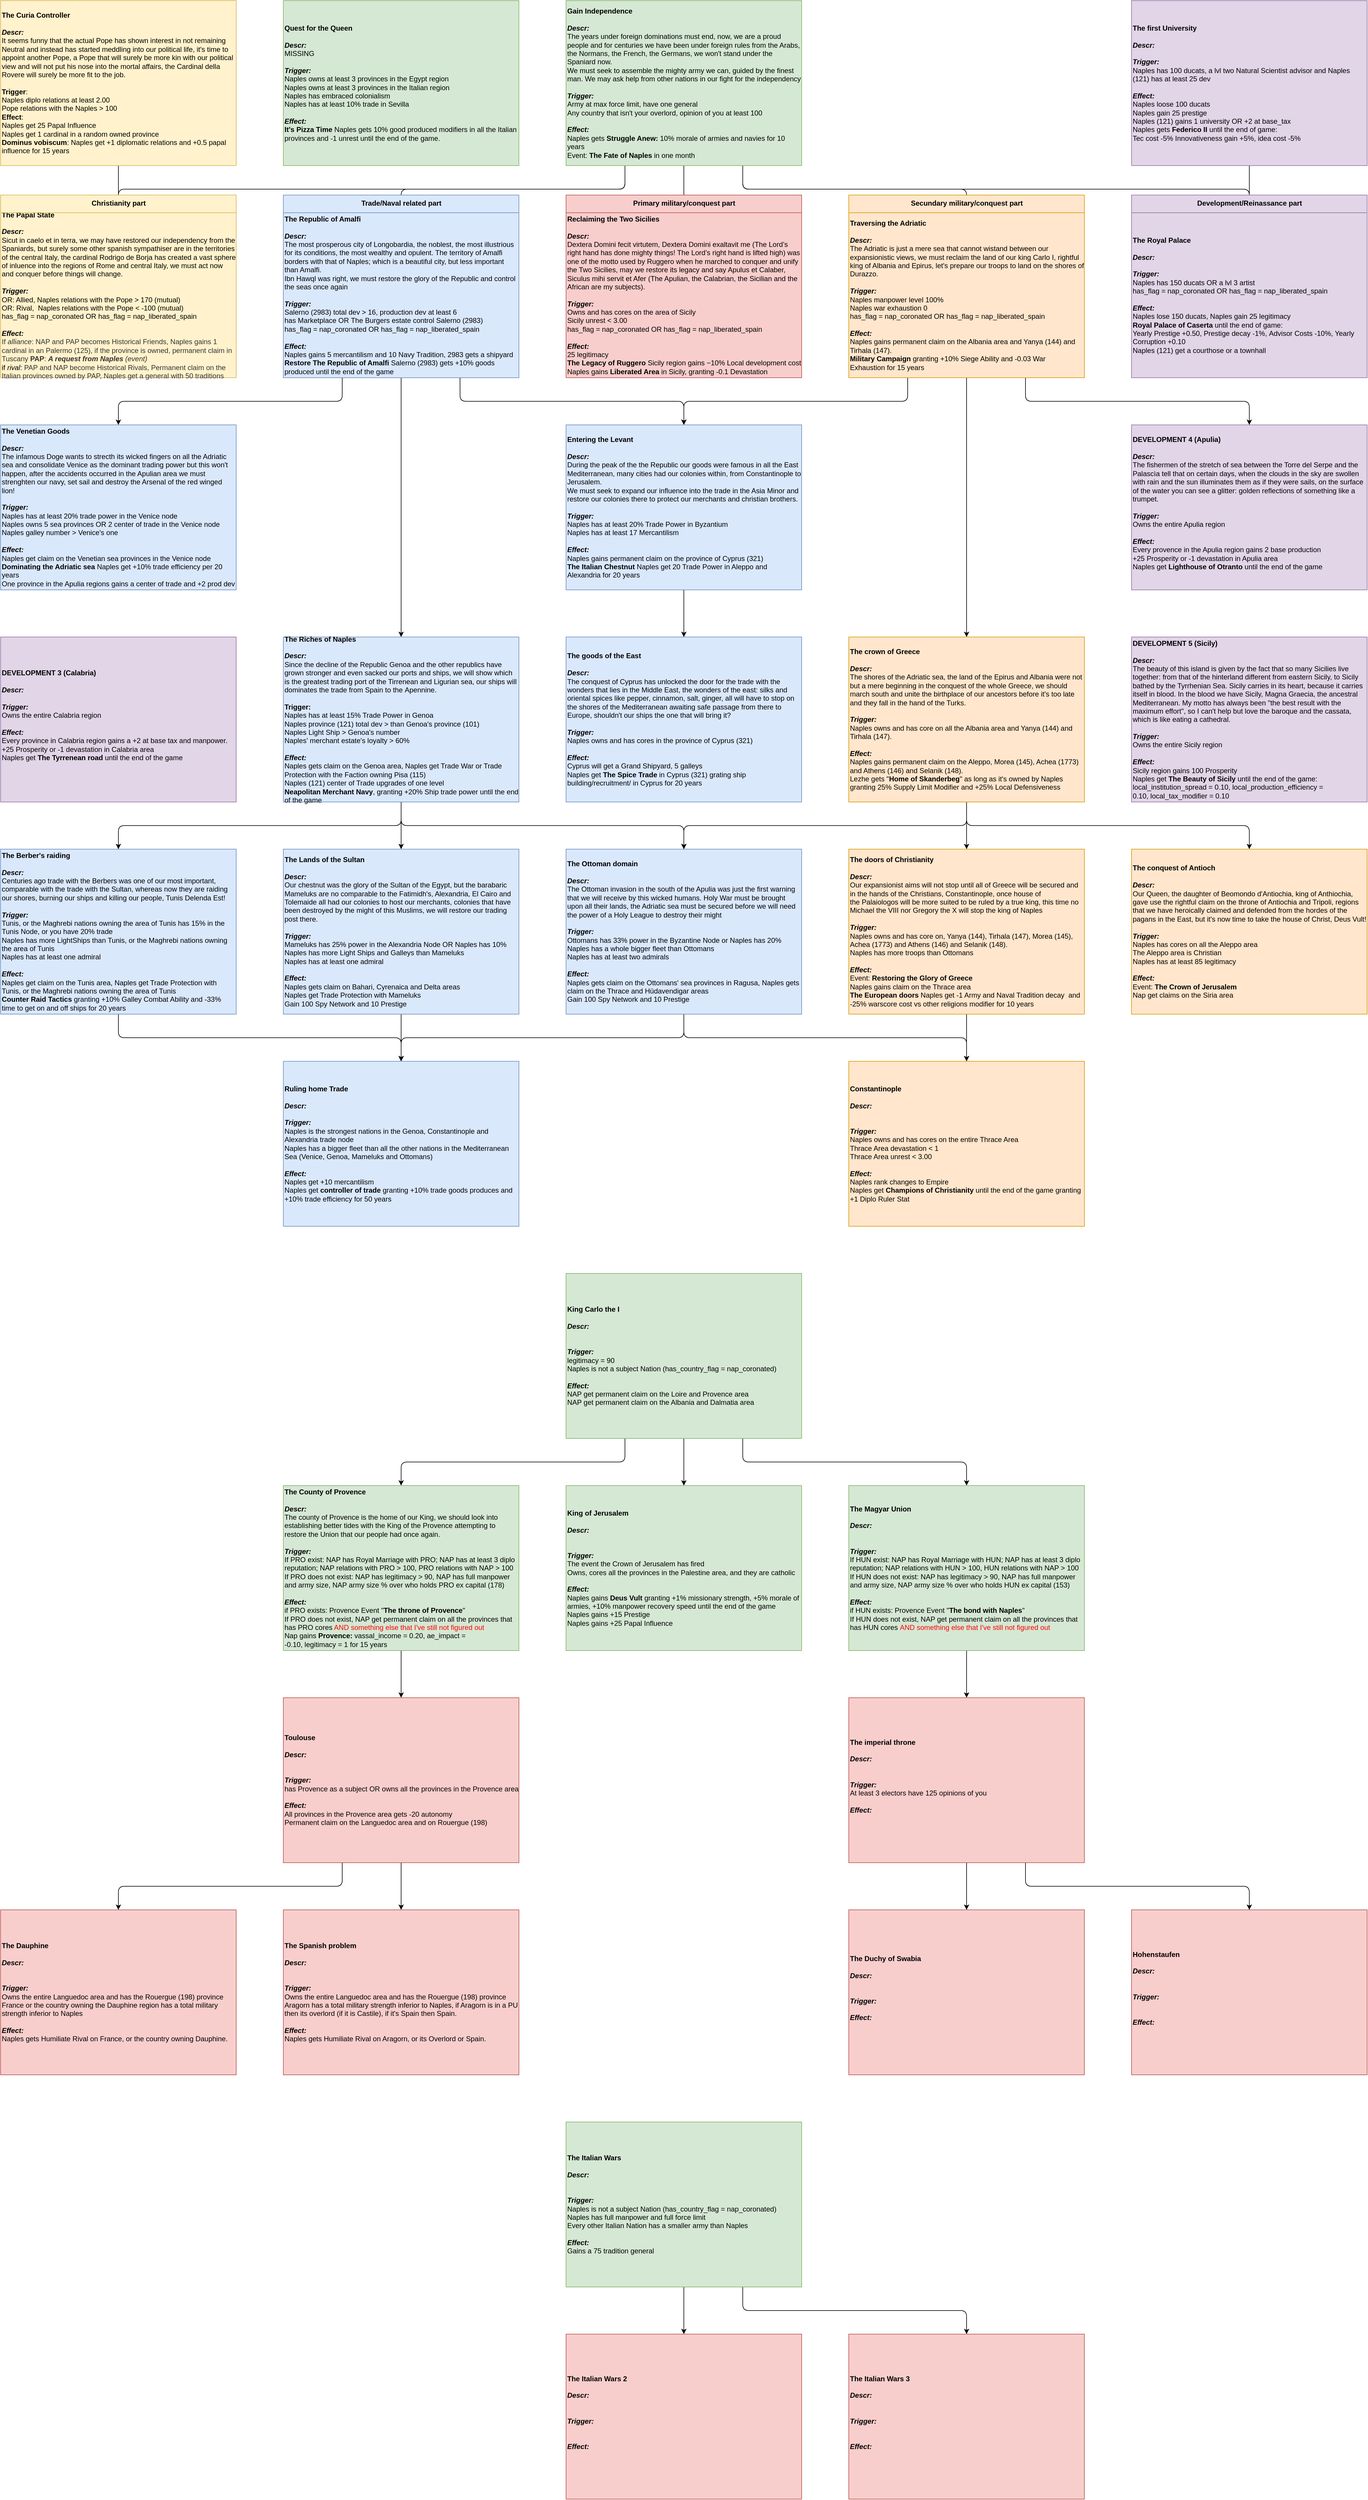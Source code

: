 <mxfile version="12.4.2" type="device" pages="2"><diagram id="kzSDAJDjx9IFy4JvHGh8" name="Missions"><mxGraphModel dx="1422" dy="832" grid="1" gridSize="10" guides="1" tooltips="1" connect="1" arrows="1" fold="1" page="1" pageScale="1" pageWidth="827" pageHeight="1169" math="0" shadow="0"><root><mxCell id="0"/><mxCell id="1" parent="0"/><mxCell id="1duMbpfqb4n2V9v_ifHp-9" style="edgeStyle=orthogonalEdgeStyle;orthogonalLoop=1;jettySize=auto;html=1;exitX=0.25;exitY=1;exitDx=0;exitDy=0;fontSize=12;rounded=1;" parent="1" source="VS-WX2oO7uqrwknDHlsG-1" target="VS-WX2oO7uqrwknDHlsG-9" edge="1"><mxGeometry relative="1" as="geometry"/></mxCell><mxCell id="bOzuorMYkFxrs2pDDm80-41" style="edgeStyle=orthogonalEdgeStyle;orthogonalLoop=1;jettySize=auto;html=1;exitX=0.75;exitY=1;exitDx=0;exitDy=0;startArrow=none;startFill=0;strokeColor=#000000;fontSize=12;rounded=1;" parent="1" source="VS-WX2oO7uqrwknDHlsG-1" target="TTL-foOcZzqklbkpSJ-E-7" edge="1"><mxGeometry relative="1" as="geometry"/></mxCell><mxCell id="bOzuorMYkFxrs2pDDm80-43" style="edgeStyle=orthogonalEdgeStyle;orthogonalLoop=1;jettySize=auto;html=1;exitX=0.25;exitY=1;exitDx=0;exitDy=0;startArrow=none;startFill=0;strokeColor=#000000;fontSize=12;rounded=1;" parent="1" source="VS-WX2oO7uqrwknDHlsG-1" target="QzyGDQtAHyH9AOBVf9tL-3" edge="1"><mxGeometry relative="1" as="geometry"/></mxCell><mxCell id="Hifq5IkfQWLHuLUF-LU--15" style="edgeStyle=orthogonalEdgeStyle;orthogonalLoop=1;jettySize=auto;html=1;exitX=0.5;exitY=1;exitDx=0;exitDy=0;rounded=1;" parent="1" source="VS-WX2oO7uqrwknDHlsG-1" target="VS-WX2oO7uqrwknDHlsG-5" edge="1"><mxGeometry relative="1" as="geometry"/></mxCell><mxCell id="iRokWBo9ocZPzYUVk0KC-3" style="edgeStyle=orthogonalEdgeStyle;orthogonalLoop=1;jettySize=auto;html=1;exitX=0.75;exitY=1;exitDx=0;exitDy=0;rounded=1;" parent="1" source="VS-WX2oO7uqrwknDHlsG-1" target="Hifq5IkfQWLHuLUF-LU--10" edge="1"><mxGeometry relative="1" as="geometry"/></mxCell><mxCell id="VS-WX2oO7uqrwknDHlsG-1" value="&lt;div style=&quot;font-size: 12px&quot; align=&quot;left&quot;&gt;&lt;font style=&quot;font-size: 12px&quot;&gt;&lt;b style=&quot;font-size: 12px&quot;&gt;&lt;font style=&quot;font-size: 12px&quot;&gt;Gain Independence&lt;/font&gt;&lt;/b&gt;&lt;/font&gt;&lt;/div&gt;&lt;div style=&quot;font-size: 12px&quot; align=&quot;left&quot;&gt;&lt;font style=&quot;font-size: 12px&quot;&gt;&lt;b style=&quot;font-size: 12px&quot;&gt;&lt;font style=&quot;font-size: 12px&quot;&gt;&lt;br style=&quot;font-size: 12px&quot;&gt;&lt;/font&gt;&lt;/b&gt;&lt;/font&gt;&lt;/div&gt;&lt;div style=&quot;font-size: 12px&quot; align=&quot;left&quot;&gt;&lt;font style=&quot;font-size: 12px&quot;&gt;&lt;span style=&quot;font-size: 12px&quot;&gt;&lt;font style=&quot;font-size: 12px&quot;&gt;&lt;i style=&quot;font-size: 12px&quot;&gt;&lt;b style=&quot;font-size: 12px&quot;&gt;Descr:&lt;/b&gt;&lt;/i&gt;&lt;/font&gt;&lt;/span&gt;&lt;/font&gt;&lt;/div&gt;&lt;div style=&quot;font-size: 12px&quot; align=&quot;left&quot;&gt;&lt;div align=&quot;left&quot; style=&quot;font-size: 12px&quot;&gt;The years under foreign dominations must end, now, we are a proud people and for centuries we have been under foreign rules from the Arabs, the Normans, the French, the Germans, we won't stand under the Spaniard now.&lt;/div&gt;&lt;div align=&quot;left&quot; style=&quot;font-size: 12px&quot;&gt;We must seek to assemble the mighty army we can, guided by the finest man.&amp;nbsp;&lt;span style=&quot;font-size: 12px&quot;&gt;We may ask help from other nations in our fight for the independency&lt;/span&gt;&lt;/div&gt;&lt;/div&gt;&lt;div style=&quot;font-size: 12px&quot; align=&quot;left&quot;&gt;&lt;font style=&quot;font-size: 12px&quot;&gt;&lt;br style=&quot;font-size: 12px&quot;&gt;&lt;/font&gt;&lt;/div&gt;&lt;div style=&quot;font-size: 12px&quot; align=&quot;left&quot;&gt;&lt;font style=&quot;font-size: 12px&quot;&gt;&lt;b style=&quot;font-size: 12px&quot;&gt;&lt;i style=&quot;font-size: 12px&quot;&gt;Trigger:&lt;/i&gt;&lt;/b&gt;&lt;/font&gt;&lt;/div&gt;&lt;div style=&quot;font-size: 12px&quot; align=&quot;left&quot;&gt;&lt;font style=&quot;font-size: 12px&quot;&gt;Army at max force limit, have one general&lt;/font&gt;&lt;/div&gt;&lt;div style=&quot;font-size: 12px&quot; align=&quot;left&quot;&gt;&lt;font style=&quot;font-size: 12px&quot;&gt;Any country that isn't your overlord, opinion of you at least 100&lt;br style=&quot;font-size: 12px&quot;&gt;&lt;/font&gt;&lt;/div&gt;&lt;div style=&quot;font-size: 12px&quot; align=&quot;left&quot;&gt;&lt;font style=&quot;font-size: 12px&quot;&gt;&lt;br style=&quot;font-size: 12px&quot;&gt;&lt;/font&gt;&lt;/div&gt;&lt;div style=&quot;font-size: 12px&quot; align=&quot;left&quot;&gt;&lt;font style=&quot;font-size: 12px&quot;&gt;&lt;font style=&quot;font-size: 12px&quot;&gt;&lt;b style=&quot;font-size: 12px&quot;&gt;&lt;i style=&quot;font-size: 12px&quot;&gt;Effect:&lt;/i&gt;&lt;/b&gt;&lt;/font&gt;&lt;/font&gt;&lt;/div&gt;Naples gets &lt;b&gt;S&lt;/b&gt;&lt;b&gt;truggle Anew: &lt;/b&gt;&lt;span&gt;10% morale of armies and navies for 10 years&lt;/span&gt;&lt;br&gt;&lt;div style=&quot;font-size: 12px&quot; align=&quot;left&quot;&gt;&lt;span style=&quot;font-size: 12px&quot;&gt;Event: &lt;b&gt;The Fate of Naples&lt;/b&gt; in one month&lt;/span&gt;&lt;/div&gt;" style="rounded=0;whiteSpace=wrap;html=1;align=left;fontSize=12;fillColor=#d5e8d4;strokeColor=#82b366;" parent="1" vertex="1"><mxGeometry x="960" width="400" height="280" as="geometry"/></mxCell><mxCell id="qOXI7dg5C7ksjzyRsKV5-1" value="&lt;div style=&quot;font-size: 12px&quot; align=&quot;left&quot;&gt;&lt;b&gt;Quest for the Queen&lt;/b&gt;&lt;/div&gt;&lt;div style=&quot;font-size: 12px&quot; align=&quot;left&quot;&gt;&lt;b&gt;&lt;br&gt;&lt;/b&gt;&lt;/div&gt;&lt;div style=&quot;font-size: 12px&quot; align=&quot;left&quot;&gt;&lt;font style=&quot;font-size: 12px&quot;&gt;&lt;span style=&quot;font-size: 12px&quot;&gt;&lt;font style=&quot;font-size: 12px&quot;&gt;&lt;i style=&quot;font-size: 12px&quot;&gt;&lt;b style=&quot;font-size: 12px&quot;&gt;Descr:&lt;/b&gt;&lt;/i&gt;&lt;/font&gt;&lt;/span&gt;&lt;/font&gt;&lt;/div&gt;&lt;div style=&quot;font-size: 12px&quot; align=&quot;left&quot;&gt;&lt;div align=&quot;left&quot; style=&quot;font-size: 12px&quot;&gt;MISSING&lt;/div&gt;&lt;div align=&quot;left&quot; style=&quot;font-size: 12px&quot;&gt;&lt;br&gt;&lt;/div&gt;&lt;/div&gt;&lt;div style=&quot;font-size: 12px&quot; align=&quot;left&quot;&gt;&lt;font style=&quot;font-size: 12px&quot;&gt;&lt;b style=&quot;font-size: 12px&quot;&gt;&lt;i style=&quot;font-size: 12px&quot;&gt;Trigger:&lt;/i&gt;&lt;/b&gt;&lt;/font&gt;&lt;/div&gt;&lt;div style=&quot;font-size: 12px&quot; align=&quot;left&quot;&gt;Naples owns at least 3 provinces in the Egypt region&lt;/div&gt;&lt;div style=&quot;font-size: 12px&quot; align=&quot;left&quot;&gt;Naples owns at least 3 provinces in the Italian region&lt;/div&gt;&lt;div style=&quot;font-size: 12px&quot; align=&quot;left&quot;&gt;Naples has embraced colonialism&lt;/div&gt;&lt;div style=&quot;font-size: 12px&quot; align=&quot;left&quot;&gt;Naples has at least 10% trade in Sevilla&lt;/div&gt;&lt;div style=&quot;font-size: 12px&quot; align=&quot;left&quot;&gt;&lt;br&gt;&lt;/div&gt;&lt;div style=&quot;font-size: 12px&quot; align=&quot;left&quot;&gt;&lt;font style=&quot;font-size: 12px&quot;&gt;&lt;font style=&quot;font-size: 12px&quot;&gt;&lt;b style=&quot;font-size: 12px&quot;&gt;&lt;i style=&quot;font-size: 12px&quot;&gt;Effect:&lt;/i&gt;&lt;/b&gt;&lt;/font&gt;&lt;/font&gt;&lt;/div&gt;&lt;div style=&quot;font-size: 12px&quot; align=&quot;left&quot;&gt;&lt;b style=&quot;font-size: 12px&quot;&gt;It's Pizza Time&amp;nbsp;&lt;/b&gt;Naples gets&amp;nbsp;&lt;span style=&quot;font-size: 12px&quot;&gt;10% good produced modifiers in all the Italian provinces and -1 unrest until the end of the game.&lt;/span&gt;&lt;/div&gt;" style="rounded=0;whiteSpace=wrap;html=1;align=left;fontSize=12;fillColor=#d5e8d4;strokeColor=#82b366;" parent="1" vertex="1"><mxGeometry x="480" width="400" height="280" as="geometry"/></mxCell><mxCell id="Hifq5IkfQWLHuLUF-LU--10" value="&lt;div style=&quot;font-size: 12px&quot; align=&quot;left&quot;&gt;&lt;font style=&quot;font-size: 12px&quot;&gt;&lt;b style=&quot;font-size: 12px&quot;&gt;&lt;font style=&quot;font-size: 12px&quot;&gt;The Royal Palace&lt;/font&gt;&lt;/b&gt;&lt;/font&gt;&lt;/div&gt;&lt;div style=&quot;font-size: 12px&quot; align=&quot;left&quot;&gt;&lt;font style=&quot;font-size: 12px&quot;&gt;&lt;b style=&quot;font-size: 12px&quot;&gt;&lt;font style=&quot;font-size: 12px&quot;&gt;&lt;br style=&quot;font-size: 12px&quot;&gt;&lt;/font&gt;&lt;/b&gt;&lt;/font&gt;&lt;/div&gt;&lt;div style=&quot;font-size: 12px&quot; align=&quot;left&quot;&gt;&lt;font style=&quot;font-size: 12px&quot;&gt;&lt;span style=&quot;font-size: 12px&quot;&gt;&lt;font style=&quot;font-size: 12px&quot;&gt;&lt;i style=&quot;font-size: 12px&quot;&gt;&lt;b style=&quot;font-size: 12px&quot;&gt;Descr:&lt;/b&gt;&lt;/i&gt;&lt;/font&gt;&lt;/span&gt;&lt;/font&gt;&lt;/div&gt;&lt;div style=&quot;font-size: 12px&quot; align=&quot;left&quot;&gt;&lt;div align=&quot;left&quot; style=&quot;font-size: 12px&quot;&gt;&lt;br&gt;&lt;/div&gt;&lt;/div&gt;&lt;div style=&quot;font-size: 12px&quot; align=&quot;left&quot;&gt;&lt;font style=&quot;font-size: 12px&quot;&gt;&lt;b style=&quot;font-size: 12px&quot;&gt;&lt;i style=&quot;font-size: 12px&quot;&gt;Trigger:&lt;/i&gt;&lt;/b&gt;&lt;/font&gt;&lt;/div&gt;&lt;div style=&quot;font-size: 12px&quot; align=&quot;left&quot;&gt;Naples has 150 ducats OR a lvl 3 artist&lt;/div&gt;&lt;div style=&quot;font-size: 12px&quot; align=&quot;left&quot;&gt;has_flag&amp;nbsp;= nap_coronated OR has_flag = nap_liberated_spain&lt;br&gt;&lt;/div&gt;&lt;div style=&quot;font-size: 12px&quot; align=&quot;left&quot;&gt;&lt;br&gt;&lt;/div&gt;&lt;div style=&quot;font-size: 12px&quot; align=&quot;left&quot;&gt;&lt;font style=&quot;font-size: 12px&quot;&gt;&lt;font style=&quot;font-size: 12px&quot;&gt;&lt;b style=&quot;font-size: 12px&quot;&gt;&lt;i style=&quot;font-size: 12px&quot;&gt;Effect:&lt;/i&gt;&lt;/b&gt;&lt;/font&gt;&lt;/font&gt;&lt;/div&gt;&lt;div style=&quot;font-size: 12px&quot; align=&quot;left&quot;&gt;Naples lose 150 ducats, Naples gain 25 legitimacy&lt;/div&gt;&lt;div style=&quot;font-size: 12px&quot; align=&quot;left&quot;&gt;&lt;b&gt;Royal Palace of Caserta &lt;/b&gt;until the end of game:&lt;/div&gt;&lt;div style=&quot;font-size: 12px&quot; align=&quot;left&quot;&gt;&lt;div align=&quot;left&quot;&gt;Yearly Prestige +0.50,&amp;nbsp;&lt;span&gt;Prestige decay -1%,&lt;/span&gt;&lt;span&gt;&amp;nbsp;&lt;/span&gt;&lt;span&gt;Advisor Costs -10%, Yearly Corruption +0.10&lt;/span&gt;&lt;/div&gt;&lt;div align=&quot;left&quot;&gt;&lt;span&gt;Naples (121)&amp;nbsp;&lt;/span&gt;&lt;span&gt;get a courthose or a townhall&lt;/span&gt;&lt;br&gt;&lt;/div&gt;&lt;/div&gt;" style="rounded=0;whiteSpace=wrap;html=1;align=left;fontSize=12;fillColor=#e1d5e7;strokeColor=#9673a6;" parent="1" vertex="1"><mxGeometry x="1920" y="360" width="400" height="280" as="geometry"/></mxCell><mxCell id="Hifq5IkfQWLHuLUF-LU--22" value="&lt;div style=&quot;font-size: 12px&quot; align=&quot;left&quot;&gt;&lt;b&gt;DEVELOPMENT 3 (Calabria)&lt;/b&gt;&lt;/div&gt;&lt;div style=&quot;font-size: 12px&quot; align=&quot;left&quot;&gt;&lt;br&gt;&lt;/div&gt;&lt;div style=&quot;font-size: 12px&quot; align=&quot;left&quot;&gt;&lt;font style=&quot;font-size: 12px&quot;&gt;&lt;span style=&quot;font-size: 12px&quot;&gt;&lt;font style=&quot;font-size: 12px&quot;&gt;&lt;i style=&quot;font-size: 12px&quot;&gt;&lt;b style=&quot;font-size: 12px&quot;&gt;Descr:&lt;/b&gt;&lt;/i&gt;&lt;/font&gt;&lt;/span&gt;&lt;/font&gt;&lt;/div&gt;&lt;div style=&quot;font-size: 12px&quot; align=&quot;left&quot;&gt;&lt;div align=&quot;left&quot; style=&quot;font-size: 12px&quot;&gt;&lt;br&gt;&lt;/div&gt;&lt;/div&gt;&lt;div style=&quot;font-size: 12px&quot; align=&quot;left&quot;&gt;&lt;font style=&quot;font-size: 12px&quot;&gt;&lt;b style=&quot;font-size: 12px&quot;&gt;&lt;i style=&quot;font-size: 12px&quot;&gt;Trigger:&lt;/i&gt;&lt;/b&gt;&lt;/font&gt;&lt;/div&gt;&lt;div style=&quot;font-size: 12px&quot; align=&quot;left&quot;&gt;Owns the entire Calabria region&lt;br&gt;&lt;/div&gt;&lt;div style=&quot;font-size: 12px&quot; align=&quot;left&quot;&gt;&lt;br&gt;&lt;/div&gt;&lt;div style=&quot;font-size: 12px&quot; align=&quot;left&quot;&gt;&lt;font style=&quot;font-size: 12px&quot;&gt;&lt;font style=&quot;font-size: 12px&quot;&gt;&lt;b style=&quot;font-size: 12px&quot;&gt;&lt;i style=&quot;font-size: 12px&quot;&gt;Effect:&lt;/i&gt;&lt;/b&gt;&lt;/font&gt;&lt;/font&gt;&lt;/div&gt;&lt;div style=&quot;font-size: 12px&quot; align=&quot;left&quot;&gt;Every province in Calabria region gains a +2 at base tax and manpower.&lt;/div&gt;&lt;div style=&quot;font-size: 12px&quot; align=&quot;left&quot;&gt;+25 Prosperity or -1 devastation in Calabria area&lt;/div&gt;&lt;div style=&quot;font-size: 12px&quot; align=&quot;left&quot;&gt;Naples get &lt;b&gt;The Tyrrenean road&lt;/b&gt;&amp;nbsp;until the end of the game&lt;/div&gt;&lt;div style=&quot;font-size: 12px&quot; align=&quot;left&quot;&gt;&lt;br&gt;&lt;/div&gt;" style="rounded=0;whiteSpace=wrap;html=1;align=left;fontSize=12;fillColor=#e1d5e7;strokeColor=#9673a6;" parent="1" vertex="1"><mxGeometry y="1080" width="400" height="280" as="geometry"/></mxCell><mxCell id="Hifq5IkfQWLHuLUF-LU--24" value="&lt;div style=&quot;font-size: 12px&quot; align=&quot;left&quot;&gt;&lt;b&gt;DEVELOPMENT 4 (Apulia)&lt;/b&gt;&lt;br&gt;&lt;/div&gt;&lt;div style=&quot;font-size: 12px&quot; align=&quot;left&quot;&gt;&lt;font style=&quot;font-size: 12px&quot;&gt;&lt;b style=&quot;font-size: 12px&quot;&gt;&lt;font style=&quot;font-size: 12px&quot;&gt;&lt;br style=&quot;font-size: 12px&quot;&gt;&lt;/font&gt;&lt;/b&gt;&lt;/font&gt;&lt;/div&gt;&lt;div style=&quot;font-size: 12px&quot; align=&quot;left&quot;&gt;&lt;font style=&quot;font-size: 12px&quot;&gt;&lt;span style=&quot;font-size: 12px&quot;&gt;&lt;font style=&quot;font-size: 12px&quot;&gt;&lt;i style=&quot;font-size: 12px&quot;&gt;&lt;b style=&quot;font-size: 12px&quot;&gt;Descr:&lt;/b&gt;&lt;/i&gt;&lt;/font&gt;&lt;/span&gt;&lt;/font&gt;&lt;/div&gt;&lt;div align=&quot;left&quot;&gt;&lt;div align=&quot;left&quot;&gt;The fishermen of the stretch of sea between the Torre del Serpe and the Palascìa tell that on certain days, when the clouds in the sky are swollen with rain and the sun illuminates them as if they were sails, on the surface of the water you can see a glitter: golden reflections of something like a trumpet.&lt;br&gt;&lt;/div&gt;&lt;div align=&quot;left&quot;&gt;&lt;br&gt;&lt;/div&gt;&lt;/div&gt;&lt;div style=&quot;font-size: 12px&quot; align=&quot;left&quot;&gt;&lt;font style=&quot;font-size: 12px&quot;&gt;&lt;b style=&quot;font-size: 12px&quot;&gt;&lt;i style=&quot;font-size: 12px&quot;&gt;Trigger:&lt;/i&gt;&lt;/b&gt;&lt;/font&gt;&lt;/div&gt;&lt;div style=&quot;font-size: 12px&quot; align=&quot;left&quot;&gt;Owns the entire Apulia region&lt;/div&gt;&lt;div style=&quot;font-size: 12px&quot; align=&quot;left&quot;&gt;&lt;br&gt;&lt;/div&gt;&lt;div style=&quot;font-size: 12px&quot; align=&quot;left&quot;&gt;&lt;font style=&quot;font-size: 12px&quot;&gt;&lt;font style=&quot;font-size: 12px&quot;&gt;&lt;b style=&quot;font-size: 12px&quot;&gt;&lt;i style=&quot;font-size: 12px&quot;&gt;Effect:&lt;/i&gt;&lt;/b&gt;&lt;/font&gt;&lt;/font&gt;&lt;/div&gt;&lt;div style=&quot;font-size: 12px&quot; align=&quot;left&quot;&gt;&lt;font style=&quot;font-size: 12px&quot;&gt;&lt;font style=&quot;font-size: 12px&quot;&gt;&lt;span style=&quot;font-size: 12px&quot;&gt;&lt;span style=&quot;font-size: 12px&quot;&gt;Every provence in the Apulia region gains 2 base production&lt;/span&gt;&lt;/span&gt;&lt;/font&gt;&lt;/font&gt;&lt;/div&gt;&lt;div style=&quot;font-size: 12px&quot; align=&quot;left&quot;&gt;&lt;font style=&quot;font-size: 12px&quot;&gt;&lt;font style=&quot;font-size: 12px&quot;&gt;+25 Prosperity or -1 devastation in Apulia area&lt;span style=&quot;font-size: 12px&quot;&gt;&lt;span style=&quot;font-size: 12px&quot;&gt;&lt;br&gt;&lt;/span&gt;&lt;/span&gt;&lt;/font&gt;&lt;/font&gt;&lt;/div&gt;&lt;div style=&quot;font-size: 12px&quot; align=&quot;left&quot;&gt;&lt;font style=&quot;font-size: 12px&quot;&gt;&lt;font style=&quot;font-size: 12px&quot;&gt;&lt;span style=&quot;font-size: 12px&quot;&gt;&lt;span style=&quot;font-size: 12px&quot;&gt;Naples get &lt;b&gt;Lighthouse of Otranto&lt;/b&gt;&amp;nbsp;until the end of the game&lt;/span&gt;&lt;/span&gt;&lt;/font&gt;&lt;/font&gt;&lt;/div&gt;&lt;div style=&quot;font-size: 12px&quot; align=&quot;left&quot;&gt;&lt;br&gt;&lt;/div&gt;" style="rounded=0;whiteSpace=wrap;html=1;align=left;fontSize=12;fillColor=#e1d5e7;strokeColor=#9673a6;" parent="1" vertex="1"><mxGeometry x="1920" y="720" width="400" height="280" as="geometry"/></mxCell><mxCell id="Hifq5IkfQWLHuLUF-LU--26" value="&lt;div style=&quot;font-size: 12px&quot; align=&quot;left&quot;&gt;&lt;b&gt;DEVELOPMENT 5 (Sicily)&lt;/b&gt;&lt;br&gt;&lt;/div&gt;&lt;div style=&quot;font-size: 12px&quot; align=&quot;left&quot;&gt;&lt;b&gt;&lt;br&gt;&lt;/b&gt;&lt;/div&gt;&lt;div style=&quot;font-size: 12px&quot; align=&quot;left&quot;&gt;&lt;font style=&quot;font-size: 12px&quot;&gt;&lt;span style=&quot;font-size: 12px&quot;&gt;&lt;font style=&quot;font-size: 12px&quot;&gt;&lt;i style=&quot;font-size: 12px&quot;&gt;&lt;b style=&quot;font-size: 12px&quot;&gt;Descr:&lt;/b&gt;&lt;/i&gt;&lt;/font&gt;&lt;/span&gt;&lt;/font&gt;&lt;/div&gt;&lt;div align=&quot;left&quot;&gt;&lt;div align=&quot;left&quot;&gt;The beauty of this island is given by the fact that so many Sicilies live together: from that of the hinterland different from eastern Sicily, to Sicily bathed by the Tyrrhenian Sea. Sicily carries in its heart, because it carries itself in blood. In the blood we have Sicily, Magna Graecia, the ancestral Mediterranean. My motto has always been &quot;the best result with the maximum effort&quot;, so I can't help but love the baroque and the cassata, which is like eating a cathedral.&lt;br&gt;&lt;/div&gt;&lt;div align=&quot;left&quot;&gt;&lt;br&gt;&lt;/div&gt;&lt;/div&gt;&lt;div style=&quot;font-size: 12px&quot; align=&quot;left&quot;&gt;&lt;font style=&quot;font-size: 12px&quot;&gt;&lt;b style=&quot;font-size: 12px&quot;&gt;&lt;i style=&quot;font-size: 12px&quot;&gt;Trigger:&lt;/i&gt;&lt;/b&gt;&lt;/font&gt;&lt;/div&gt;&lt;div style=&quot;font-size: 12px&quot; align=&quot;left&quot;&gt;Owns the entire Sicily region&lt;br&gt;&lt;/div&gt;&lt;div style=&quot;font-size: 12px&quot; align=&quot;left&quot;&gt;&lt;br&gt;&lt;/div&gt;&lt;div style=&quot;font-size: 12px&quot; align=&quot;left&quot;&gt;&lt;font style=&quot;font-size: 12px&quot;&gt;&lt;font style=&quot;font-size: 12px&quot;&gt;&lt;b style=&quot;font-size: 12px&quot;&gt;&lt;i style=&quot;font-size: 12px&quot;&gt;Effect:&lt;/i&gt;&lt;/b&gt;&lt;/font&gt;&lt;/font&gt;&lt;/div&gt;Sicily region gains 100 Prosperity&lt;div style=&quot;font-size: 12px&quot; align=&quot;left&quot;&gt;&lt;span&gt;Naples get &lt;/span&gt;&lt;b&gt;The Beauty of Sicily&lt;/b&gt;&lt;span&gt;&amp;nbsp;until the end of the game:&lt;/span&gt;&lt;br&gt;&lt;/div&gt;&lt;div style=&quot;font-size: 12px&quot; align=&quot;left&quot;&gt;&lt;div align=&quot;left&quot;&gt;local_institution_spread = 0.10,&amp;nbsp;&lt;span&gt;local_production_efficiency = 0.10,&amp;nbsp;&lt;/span&gt;&lt;span&gt;local_tax_modifier = 0.10&lt;/span&gt;&lt;/div&gt;&lt;/div&gt;" style="rounded=0;whiteSpace=wrap;html=1;align=left;fontSize=12;fillColor=#e1d5e7;strokeColor=#9673a6;" parent="1" vertex="1"><mxGeometry x="1920" y="1080" width="400" height="280" as="geometry"/></mxCell><mxCell id="C0YAHzZO9Mw9zngRvJDv-5" style="edgeStyle=orthogonalEdgeStyle;orthogonalLoop=1;jettySize=auto;html=1;exitX=0.5;exitY=1;exitDx=0;exitDy=0;rounded=1;" parent="1" source="Hifq5IkfQWLHuLUF-LU--17" target="Hifq5IkfQWLHuLUF-LU--10" edge="1"><mxGeometry relative="1" as="geometry"/></mxCell><mxCell id="Hifq5IkfQWLHuLUF-LU--17" value="&lt;div style=&quot;font-size: 12px&quot; align=&quot;left&quot;&gt;&lt;font style=&quot;font-size: 12px&quot;&gt;&lt;b style=&quot;font-size: 12px&quot;&gt;&lt;font style=&quot;font-size: 12px&quot;&gt;The first University&lt;/font&gt;&lt;/b&gt;&lt;/font&gt;&lt;/div&gt;&lt;div style=&quot;font-size: 12px&quot; align=&quot;left&quot;&gt;&lt;font style=&quot;font-size: 12px&quot;&gt;&lt;b style=&quot;font-size: 12px&quot;&gt;&lt;font style=&quot;font-size: 12px&quot;&gt;&lt;br style=&quot;font-size: 12px&quot;&gt;&lt;/font&gt;&lt;/b&gt;&lt;/font&gt;&lt;/div&gt;&lt;div style=&quot;font-size: 12px&quot; align=&quot;left&quot;&gt;&lt;font style=&quot;font-size: 12px&quot;&gt;&lt;span style=&quot;font-size: 12px&quot;&gt;&lt;font style=&quot;font-size: 12px&quot;&gt;&lt;i style=&quot;font-size: 12px&quot;&gt;&lt;b style=&quot;font-size: 12px&quot;&gt;Descr:&lt;/b&gt;&lt;/i&gt;&lt;/font&gt;&lt;/span&gt;&lt;/font&gt;&lt;/div&gt;&lt;div style=&quot;font-size: 12px&quot; align=&quot;left&quot;&gt;&lt;div align=&quot;left&quot; style=&quot;font-size: 12px&quot;&gt;&lt;br&gt;&lt;/div&gt;&lt;/div&gt;&lt;div style=&quot;font-size: 12px&quot; align=&quot;left&quot;&gt;&lt;font style=&quot;font-size: 12px&quot;&gt;&lt;b style=&quot;font-size: 12px&quot;&gt;&lt;i style=&quot;font-size: 12px&quot;&gt;Trigger:&lt;/i&gt;&lt;/b&gt;&lt;/font&gt;&lt;/div&gt;&lt;div style=&quot;font-size: 12px&quot; align=&quot;left&quot;&gt;Naples has 100 ducats, a lvl two Natural Scientist advisor and Naples (121) has at least 25 dev&lt;/div&gt;&lt;div style=&quot;font-size: 12px&quot; align=&quot;left&quot;&gt;&lt;br&gt;&lt;/div&gt;&lt;div style=&quot;font-size: 12px&quot; align=&quot;left&quot;&gt;&lt;font style=&quot;font-size: 12px&quot;&gt;&lt;font style=&quot;font-size: 12px&quot;&gt;&lt;b style=&quot;font-size: 12px&quot;&gt;&lt;i style=&quot;font-size: 12px&quot;&gt;Effect:&lt;/i&gt;&lt;/b&gt;&lt;/font&gt;&lt;/font&gt;&lt;/div&gt;&lt;div style=&quot;font-size: 12px&quot; align=&quot;left&quot;&gt;Naples loose 100 ducats&lt;/div&gt;&lt;div style=&quot;font-size: 12px&quot; align=&quot;left&quot;&gt;Naples gain 25 prestige&lt;/div&gt;&lt;div style=&quot;font-size: 12px&quot; align=&quot;left&quot;&gt;Naples (121) gains 1 university OR +2 at base_tax&lt;/div&gt;&lt;div style=&quot;font-size: 12px&quot; align=&quot;left&quot;&gt;Naples gets&amp;nbsp;&lt;b&gt;Federico II&lt;/b&gt;&amp;nbsp;until the end of game&lt;span&gt;:&lt;/span&gt;&lt;/div&gt;&lt;div style=&quot;font-size: 12px&quot; align=&quot;left&quot;&gt;&lt;div align=&quot;left&quot;&gt;Tec cost -5% Innovativeness gain +&lt;span&gt;5%, idea cost&amp;nbsp;&lt;/span&gt;&lt;span&gt;-5%&lt;/span&gt;&lt;/div&gt;&lt;/div&gt;" style="rounded=0;whiteSpace=wrap;html=1;align=left;fontSize=12;fillColor=#e1d5e7;strokeColor=#9673a6;" parent="1" vertex="1"><mxGeometry x="1920" width="400" height="280" as="geometry"/></mxCell><mxCell id="qIv2hwqyFpbOUi0a97h2-7" style="edgeStyle=orthogonalEdgeStyle;orthogonalLoop=1;jettySize=auto;html=1;exitX=0.5;exitY=1;exitDx=0;exitDy=0;rounded=1;" parent="1" source="VS-WX2oO7uqrwknDHlsG-9" target="TTL-foOcZzqklbkpSJ-E-5" edge="1"><mxGeometry relative="1" as="geometry"/></mxCell><mxCell id="BAV8DV3X7SqjUOZwyXDX-2" style="edgeStyle=orthogonalEdgeStyle;orthogonalLoop=1;jettySize=auto;html=1;exitX=0.75;exitY=1;exitDx=0;exitDy=0;rounded=1;" parent="1" source="VS-WX2oO7uqrwknDHlsG-9" target="MhhXEf2dkMaLR8GYfWED-24" edge="1"><mxGeometry relative="1" as="geometry"/></mxCell><mxCell id="BAV8DV3X7SqjUOZwyXDX-3" style="edgeStyle=orthogonalEdgeStyle;orthogonalLoop=1;jettySize=auto;html=1;exitX=0.25;exitY=1;exitDx=0;exitDy=0;rounded=1;" parent="1" source="VS-WX2oO7uqrwknDHlsG-9" target="TTL-foOcZzqklbkpSJ-E-3" edge="1"><mxGeometry relative="1" as="geometry"/></mxCell><mxCell id="VS-WX2oO7uqrwknDHlsG-9" value="&lt;div style=&quot;font-size: 12px&quot;&gt;&lt;b style=&quot;font-size: 12px&quot;&gt;The Republic of Amalfi&lt;/b&gt;&lt;br style=&quot;font-size: 12px&quot;&gt;&lt;/div&gt;&lt;div style=&quot;font-size: 12px&quot;&gt;&lt;b style=&quot;font-size: 12px&quot;&gt;&lt;br style=&quot;font-size: 12px&quot;&gt;&lt;/b&gt;&lt;/div&gt;&lt;div style=&quot;font-size: 12px&quot;&gt;&lt;i style=&quot;font-size: 12px&quot;&gt;&lt;b style=&quot;font-size: 12px&quot;&gt;Descr:&lt;/b&gt;&lt;/i&gt;&lt;/div&gt;&lt;div style=&quot;font-size: 12px&quot;&gt;&lt;div style=&quot;font-size: 12px&quot;&gt;The most prosperous city of Longobardia, the noblest, the most illustrious for its conditions, the most wealthy and opulent. The territory of Amalfi borders with that of Naples; which is a beautiful city, but less important than Amalfi.&lt;/div&gt;&lt;div style=&quot;font-size: 12px&quot;&gt;Ibn Hawql was right, we must restore the glory of the Republic and control the seas once again&lt;/div&gt;&lt;/div&gt;&lt;div style=&quot;font-size: 12px&quot;&gt;&lt;font style=&quot;font-size: 12px&quot;&gt;&lt;br style=&quot;font-size: 12px&quot;&gt;&lt;/font&gt;&lt;/div&gt;&lt;div style=&quot;font-size: 12px&quot;&gt;&lt;font style=&quot;font-size: 12px&quot;&gt;&lt;i style=&quot;font-size: 12px&quot;&gt;&lt;b style=&quot;font-size: 12px&quot;&gt;Trigger:&lt;/b&gt;&lt;/i&gt;&lt;/font&gt;&lt;/div&gt;&lt;div style=&quot;font-size: 12px&quot;&gt;&lt;span&gt;Salerno (2983) total dev &amp;gt; 16,&amp;nbsp;production dev at least 6&lt;/span&gt;&lt;br&gt;&lt;/div&gt;&lt;div style=&quot;font-size: 12px&quot;&gt;&lt;span&gt;has Marketplace OR&amp;nbsp;&lt;/span&gt;&lt;span&gt;The Burgers estate control Salerno&amp;nbsp;(2983)&lt;/span&gt;&lt;/div&gt;&lt;div style=&quot;font-size: 12px&quot;&gt;has_flag&amp;nbsp;= nap_coronated OR has_flag = nap_liberated_spain&lt;br&gt;&lt;/div&gt;&lt;div style=&quot;font-size: 12px&quot;&gt;&lt;br&gt;&lt;/div&gt;&lt;div style=&quot;font-size: 12px&quot;&gt;&lt;font style=&quot;font-size: 12px&quot;&gt;&lt;b style=&quot;font-size: 12px&quot;&gt;&lt;i style=&quot;font-size: 12px&quot;&gt;Effect:&lt;/i&gt;&lt;/b&gt;&lt;/font&gt;&lt;/div&gt;&lt;div style=&quot;font-size: 12px&quot;&gt;&lt;font style=&quot;font-size: 12px&quot;&gt;Naples gains 5 mercantilism and 10 Navy Tradition, 2983 gets a shipyard&lt;br style=&quot;font-size: 12px&quot;&gt;&lt;/font&gt;&lt;/div&gt;&lt;div style=&quot;font-size: 12px&quot;&gt;&lt;font style=&quot;font-size: 12px&quot;&gt;&lt;b style=&quot;font-size: 12px&quot;&gt;Restore The Republic of Amalfi &lt;/b&gt;&lt;span style=&quot;font-size: 12px&quot;&gt;Salerno (2983) gets +10% goods produced until the end of the game&lt;/span&gt;&lt;/font&gt;&lt;/div&gt;" style="rounded=0;whiteSpace=wrap;html=1;align=left;fontSize=12;fillColor=#dae8fc;strokeColor=#6c8ebf;" parent="1" vertex="1"><mxGeometry x="480" y="360" width="400" height="280" as="geometry"/></mxCell><mxCell id="AaOpGOsad8hZdVqj_prO-28" value="" style="edgeStyle=orthogonalEdgeStyle;orthogonalLoop=1;jettySize=auto;html=1;rounded=1;" parent="1" source="MhhXEf2dkMaLR8GYfWED-24" target="AaOpGOsad8hZdVqj_prO-27" edge="1"><mxGeometry relative="1" as="geometry"/></mxCell><mxCell id="MhhXEf2dkMaLR8GYfWED-24" value="&lt;b&gt;Entering the Levant&lt;/b&gt;&lt;div style=&quot;font-size: 12px&quot;&gt;&lt;b&gt;&lt;br&gt;&lt;/b&gt;&lt;/div&gt;&lt;div style=&quot;font-size: 12px&quot;&gt;&lt;div style=&quot;font-size: 12px&quot;&gt;&lt;b style=&quot;font-size: 12px&quot;&gt;&lt;i style=&quot;font-size: 12px&quot;&gt;Descr:&lt;/i&gt;&lt;/b&gt;&lt;/div&gt;&lt;div style=&quot;font-size: 12px&quot;&gt;During the peak of the the Republic our goods were famous in all the East Mediterranean, many cities had our colonies within, from Constantinople to Jerusalem.&lt;/div&gt;&lt;div style=&quot;font-size: 12px&quot;&gt;We must seek to expand our influence into the trade in the Asia Minor and restore our colonies there to protect our merchants and christian brothers.&lt;/div&gt;&lt;div style=&quot;font-size: 12px&quot;&gt;&lt;b style=&quot;font-size: 12px&quot;&gt;&lt;i style=&quot;font-size: 12px&quot;&gt;&lt;br&gt;&lt;/i&gt;&lt;/b&gt;&lt;/div&gt;&lt;/div&gt;&lt;div style=&quot;font-size: 12px&quot;&gt;&lt;font style=&quot;font-size: 12px&quot;&gt;&lt;b style=&quot;font-size: 12px&quot;&gt;&lt;i style=&quot;font-size: 12px&quot;&gt;Trigger:&lt;/i&gt;&lt;/b&gt;&lt;/font&gt;&lt;/div&gt;&lt;div style=&quot;font-size: 12px&quot;&gt;&lt;font style=&quot;font-size: 12px&quot;&gt;Naples has at least 20% Trade Power in Byzantium&lt;br style=&quot;font-size: 12px&quot;&gt;&lt;/font&gt;&lt;/div&gt;&lt;div style=&quot;font-size: 12px&quot;&gt;&lt;font style=&quot;font-size: 12px&quot;&gt;Naples has at least 17 Mercantilism&lt;/font&gt;&lt;/div&gt;&lt;div style=&quot;font-size: 12px&quot;&gt;&lt;font style=&quot;font-size: 12px&quot;&gt;&lt;br&gt;&lt;/font&gt;&lt;/div&gt;&lt;div style=&quot;font-size: 12px&quot;&gt;&lt;font style=&quot;font-size: 12px&quot;&gt;&lt;b style=&quot;font-size: 12px&quot;&gt;&lt;i style=&quot;font-size: 12px&quot;&gt;Effect:&lt;/i&gt;&lt;/b&gt;&lt;/font&gt;&lt;/div&gt;&lt;div style=&quot;font-size: 12px&quot;&gt;&lt;font style=&quot;font-size: 12px&quot;&gt;Naples gains&amp;nbsp;permanent claim on the province of Cyprus (321)&lt;/font&gt;&lt;/div&gt;&lt;div style=&quot;font-size: 12px&quot;&gt;&lt;font style=&quot;font-size: 12px&quot;&gt;&lt;span style=&quot;font-size: 12px&quot;&gt;&lt;b style=&quot;font-size: 12px&quot;&gt;The&lt;/b&gt;&lt;/span&gt;&lt;b style=&quot;font-size: 12px&quot;&gt; Italian Chestnut &lt;/b&gt;&lt;span style=&quot;font-size: 12px&quot;&gt;Naples get 20 Trade Power in Aleppo and Alexandria for 20 years&lt;/span&gt;&lt;/font&gt;&lt;/div&gt;" style="rounded=0;whiteSpace=wrap;html=1;align=left;fontSize=12;fillColor=#dae8fc;strokeColor=#6c8ebf;" parent="1" vertex="1"><mxGeometry x="960" y="720" width="400" height="280" as="geometry"/></mxCell><mxCell id="AaOpGOsad8hZdVqj_prO-27" value="&lt;div style=&quot;font-size: 12px&quot;&gt;&lt;b&gt;The goods of the East&lt;/b&gt;&lt;/div&gt;&lt;div style=&quot;font-size: 12px&quot;&gt;&lt;b&gt;&lt;br&gt;&lt;/b&gt;&lt;/div&gt;&lt;div style=&quot;font-size: 12px&quot;&gt;&lt;div style=&quot;font-size: 12px&quot;&gt;&lt;b style=&quot;font-size: 12px&quot;&gt;&lt;i style=&quot;font-size: 12px&quot;&gt;Descr:&lt;/i&gt;&lt;/b&gt;&lt;/div&gt;&lt;div style=&quot;font-size: 12px&quot;&gt;The conquest of Cyprus has unlocked the door for the trade with the wonders that lies in the Middle East, the wonders of the east: silks and oriental spices like pepper, cinnamon, salt, ginger, all will have to stop on the shores of the Mediterranean awaiting safe passage from there to Europe, shouldn't our ships the one that will bring it?&lt;/div&gt;&lt;div style=&quot;font-size: 12px&quot;&gt;&lt;br&gt;&lt;/div&gt;&lt;/div&gt;&lt;div style=&quot;font-size: 12px&quot;&gt;&lt;font style=&quot;font-size: 12px&quot;&gt;&lt;b style=&quot;font-size: 12px&quot;&gt;&lt;i style=&quot;font-size: 12px&quot;&gt;Trigger:&lt;/i&gt;&lt;/b&gt;&lt;/font&gt;&lt;/div&gt;&lt;div style=&quot;font-size: 12px&quot;&gt;Naples owns and has cores in the province of Cyprus (321)&lt;/div&gt;&lt;div style=&quot;font-size: 12px&quot;&gt;&lt;br&gt;&lt;/div&gt;&lt;div style=&quot;font-size: 12px&quot;&gt;&lt;font style=&quot;font-size: 12px&quot;&gt;&lt;b style=&quot;font-size: 12px&quot;&gt;&lt;i style=&quot;font-size: 12px&quot;&gt;Effect:&lt;/i&gt;&lt;/b&gt;&lt;/font&gt;&lt;/div&gt;&lt;div style=&quot;font-size: 12px&quot;&gt;&lt;font style=&quot;font-size: 12px&quot;&gt;&lt;span style=&quot;font-size: 12px&quot;&gt;&lt;span style=&quot;font-size: 12px&quot;&gt;&lt;font&gt;Cyprus will get a &lt;/font&gt;Grand Shipyard&lt;font&gt;, 5 galleys&lt;/font&gt;&lt;/span&gt;&lt;/span&gt;&lt;/font&gt;&lt;/div&gt;&lt;div style=&quot;font-size: 12px&quot;&gt;Naples get &lt;b&gt;The Spice Trade&amp;nbsp;&lt;/b&gt;in Cyprus (321) grating ship building/recruitment/ in Cyprus for 20 years&lt;/div&gt;" style="rounded=0;whiteSpace=wrap;html=1;align=left;fontSize=12;fillColor=#dae8fc;strokeColor=#6c8ebf;fontColor=#000000;" parent="1" vertex="1"><mxGeometry x="960" y="1080" width="400" height="280" as="geometry"/></mxCell><mxCell id="NAWGATxqOAnPLG1tScg8-2" style="edgeStyle=orthogonalEdgeStyle;orthogonalLoop=1;jettySize=auto;html=1;exitX=0.5;exitY=1;exitDx=0;exitDy=0;rounded=1;" parent="1" source="h8s-hCxMcf2PMTDbwtCN-47" target="Hifq5IkfQWLHuLUF-LU--28" edge="1"><mxGeometry relative="1" as="geometry"/></mxCell><mxCell id="h8s-hCxMcf2PMTDbwtCN-47" value="&lt;div style=&quot;font-size: 12px&quot;&gt;&lt;b style=&quot;font-size: 12px&quot;&gt;The Berber's raiding&lt;/b&gt;&lt;br style=&quot;font-size: 12px&quot;&gt;&lt;/div&gt;&lt;div style=&quot;font-size: 12px&quot;&gt;&lt;font style=&quot;font-size: 12px&quot;&gt;&lt;div style=&quot;font-size: 12px&quot;&gt;&lt;b style=&quot;font-size: 12px&quot;&gt;&lt;i style=&quot;font-size: 12px&quot;&gt;&lt;br class=&quot;Apple-interchange-newline&quot; style=&quot;font-size: 12px&quot;&gt;Descr:&lt;/i&gt;&lt;/b&gt;&lt;/div&gt;&lt;div style=&quot;font-size: 12px&quot;&gt;Centuries ago trade with the Berbers was one of our most important, comparable with the trade with the Sultan, whereas now they are raiding our shores, burning our ships and killing our people, Tunis Delenda Est!&lt;/div&gt;&lt;div style=&quot;font-size: 12px&quot;&gt;&lt;b style=&quot;font-size: 12px&quot;&gt;&lt;i style=&quot;font-size: 12px&quot;&gt;&lt;br&gt;&lt;/i&gt;&lt;/b&gt;&lt;/div&gt;&lt;/font&gt;&lt;/div&gt;&lt;div style=&quot;font-size: 12px&quot;&gt;&lt;font style=&quot;font-size: 12px&quot;&gt;&lt;b style=&quot;font-size: 12px&quot;&gt;&lt;i style=&quot;font-size: 12px&quot;&gt;Trigger:&lt;/i&gt;&lt;/b&gt;&lt;/font&gt;&lt;/div&gt;&lt;div style=&quot;font-size: 12px&quot;&gt;&lt;font style=&quot;font-size: 12px&quot;&gt;Tunis, or the&amp;nbsp;Maghrebi nations owning the area of Tunis has 15% in the Tunis Node, or you have 20% trade&lt;/font&gt;&lt;/div&gt;&lt;div style=&quot;font-size: 12px&quot;&gt;&lt;span&gt;Naples has more LightShips than Tunis, or the Maghrebi nations owning the area of Tunis&lt;/span&gt;&lt;br&gt;&lt;/div&gt;&lt;div style=&quot;font-size: 12px&quot;&gt;&lt;span&gt;Naples has at least one admiral&lt;/span&gt;&lt;/div&gt;&lt;div style=&quot;font-size: 12px&quot;&gt;&lt;br style=&quot;font-size: 12px&quot;&gt;&lt;/div&gt;&lt;div style=&quot;font-size: 12px&quot;&gt;&lt;font style=&quot;font-size: 12px&quot;&gt;&lt;b style=&quot;font-size: 12px&quot;&gt;&lt;i style=&quot;font-size: 12px&quot;&gt;Effect:&lt;/i&gt;&lt;/b&gt;&lt;/font&gt;&lt;/div&gt;&lt;div style=&quot;font-size: 12px&quot;&gt;&lt;font style=&quot;font-size: 12px&quot;&gt;Naples get claim on the Tunis area,&amp;nbsp;Naples get Trade Protection with Tunis, or the Maghrebi nations owning the area of Tunis&lt;/font&gt;&lt;/div&gt;&lt;div&gt;&lt;font&gt;&lt;b&gt;Counter Raid Tactics &lt;/b&gt;granting +10% Galley Combat Ability and -33% time to get on and off ships for 20 years&lt;br&gt;&lt;/font&gt;&lt;/div&gt;" style="rounded=0;whiteSpace=wrap;html=1;align=left;fontSize=12;fillColor=#dae8fc;strokeColor=#6c8ebf;verticalAlign=middle;labelBackgroundColor=none;labelBorderColor=none;horizontal=1;" parent="1" vertex="1"><mxGeometry y="1440" width="400" height="280" as="geometry"/></mxCell><mxCell id="NAWGATxqOAnPLG1tScg8-3" style="edgeStyle=orthogonalEdgeStyle;orthogonalLoop=1;jettySize=auto;html=1;exitX=0.5;exitY=1;exitDx=0;exitDy=0;rounded=1;" parent="1" source="MhhXEf2dkMaLR8GYfWED-28" target="Hifq5IkfQWLHuLUF-LU--28" edge="1"><mxGeometry relative="1" as="geometry"/></mxCell><mxCell id="MhhXEf2dkMaLR8GYfWED-28" value="&lt;div style=&quot;font-size: 12px&quot;&gt;&lt;b style=&quot;font-size: 12px&quot;&gt;The Lands of the Sultan&lt;/b&gt;&lt;br style=&quot;font-size: 12px&quot;&gt;&lt;/div&gt;&lt;div style=&quot;font-size: 12px&quot;&gt;&lt;font style=&quot;font-size: 12px&quot;&gt;&lt;div style=&quot;font-size: 12px&quot;&gt;&lt;b style=&quot;font-size: 12px&quot;&gt;&lt;i style=&quot;font-size: 12px&quot;&gt;&lt;br class=&quot;Apple-interchange-newline&quot; style=&quot;font-size: 12px&quot;&gt;Descr:&lt;/i&gt;&lt;/b&gt;&lt;/div&gt;&lt;div style=&quot;font-size: 12px&quot;&gt;Our chestnut was the glory of the Sultan of the Egypt, but the barabaric Mameluks are no comparable to the Fatimidh's, Alexandria, El Cairo and Tolemaide all had our colonies to host our merchants, colonies that have been destroyed by the might of this Muslims, we will restore our trading post there.&lt;/div&gt;&lt;div style=&quot;font-size: 12px&quot;&gt;&lt;b style=&quot;font-size: 12px&quot;&gt;&lt;i style=&quot;font-size: 12px&quot;&gt;&lt;br&gt;&lt;/i&gt;&lt;/b&gt;&lt;/div&gt;&lt;/font&gt;&lt;/div&gt;&lt;div style=&quot;font-size: 12px&quot;&gt;&lt;font style=&quot;font-size: 12px&quot;&gt;&lt;b style=&quot;font-size: 12px&quot;&gt;&lt;i style=&quot;font-size: 12px&quot;&gt;Trigger:&lt;/i&gt;&lt;/b&gt;&lt;br style=&quot;font-size: 12px&quot;&gt;&lt;/font&gt;&lt;/div&gt;&lt;div style=&quot;font-size: 12px&quot;&gt;&lt;font style=&quot;font-size: 12px&quot;&gt;Mameluks has 25% power in the Alexandria Node OR Naples has 10%&lt;br style=&quot;font-size: 12px&quot;&gt;&lt;/font&gt;&lt;/div&gt;&lt;div style=&quot;font-size: 12px&quot;&gt;&lt;span&gt;Naples has more Light Ships and Galleys than Mameluks&lt;/span&gt;&lt;br&gt;&lt;/div&gt;&lt;div style=&quot;font-size: 12px&quot;&gt;&lt;font style=&quot;font-size: 12px&quot;&gt;Naples has at least one admiral&lt;br style=&quot;font-size: 12px&quot;&gt;&lt;/font&gt;&lt;/div&gt;&lt;div style=&quot;font-size: 12px&quot;&gt;&lt;br style=&quot;font-size: 12px&quot;&gt;&lt;/div&gt;&lt;div style=&quot;font-size: 12px&quot;&gt;&lt;font style=&quot;font-size: 12px&quot;&gt;&lt;b style=&quot;font-size: 12px&quot;&gt;&lt;i style=&quot;font-size: 12px&quot;&gt;Effect:&amp;nbsp;&lt;/i&gt;&lt;/b&gt;&lt;/font&gt;&lt;/div&gt;&lt;div style=&quot;font-size: 12px&quot;&gt;&lt;font style=&quot;font-size: 12px&quot;&gt;Naples gets claim on Bahari, Cyrenaica and Delta&amp;nbsp;areas&lt;/font&gt;&lt;/div&gt;&lt;div style=&quot;font-size: 12px&quot;&gt;&lt;span&gt;Naples get Trade Protection with Mameluks&lt;/span&gt;&lt;/div&gt;&lt;div&gt;&lt;font&gt;Gain 100 Spy Network &lt;/font&gt;and 10 Prestige&lt;br&gt;&lt;/div&gt;" style="rounded=0;whiteSpace=wrap;html=1;align=left;fontSize=12;fillColor=#dae8fc;strokeColor=#6c8ebf;fontColor=#000000;" parent="1" vertex="1"><mxGeometry x="480" y="1440" width="400" height="280" as="geometry"/></mxCell><mxCell id="Hifq5IkfQWLHuLUF-LU--28" value="&lt;div style=&quot;font-size: 12px&quot;&gt;&lt;b&gt;Ruling home Trade&lt;/b&gt;&lt;/div&gt;&lt;div style=&quot;font-size: 12px&quot;&gt;&lt;font style=&quot;font-size: 12px&quot;&gt;&lt;div style=&quot;font-size: 12px&quot;&gt;&lt;b style=&quot;font-size: 12px&quot;&gt;&lt;i style=&quot;font-size: 12px&quot;&gt;&lt;br class=&quot;Apple-interchange-newline&quot; style=&quot;font-size: 12px&quot;&gt;Descr:&lt;/i&gt;&lt;/b&gt;&lt;/div&gt;&lt;div style=&quot;font-size: 12px&quot;&gt;&lt;br&gt;&lt;/div&gt;&lt;/font&gt;&lt;/div&gt;&lt;div style=&quot;font-size: 12px&quot;&gt;&lt;font style=&quot;font-size: 12px&quot;&gt;&lt;b style=&quot;font-size: 12px&quot;&gt;&lt;i style=&quot;font-size: 12px&quot;&gt;Trigger:&lt;/i&gt;&lt;/b&gt;&lt;br style=&quot;font-size: 12px&quot;&gt;&lt;/font&gt;&lt;/div&gt;&lt;div style=&quot;font-size: 12px&quot;&gt;Naples is the strongest nations in the Genoa, Constantinople and Alexandria trade node&lt;/div&gt;&lt;div style=&quot;font-size: 12px&quot;&gt;Naples has a bigger fleet than all the other nations in the Mediterranean Sea (Venice, Genoa, Mameluks and Ottomans)&lt;/div&gt;&lt;div style=&quot;font-size: 12px&quot;&gt;&lt;br&gt;&lt;/div&gt;&lt;div style=&quot;font-size: 12px&quot;&gt;&lt;font style=&quot;font-size: 12px&quot;&gt;&lt;b style=&quot;font-size: 12px&quot;&gt;&lt;i style=&quot;font-size: 12px&quot;&gt;Effect:&amp;nbsp;&lt;/i&gt;&lt;/b&gt;&lt;/font&gt;&lt;/div&gt;&lt;div style=&quot;font-size: 12px&quot;&gt;Naples get +10 mercantilism&lt;/div&gt;&lt;div style=&quot;font-size: 12px&quot;&gt;Naples get &lt;b&gt;controller of trade&lt;/b&gt;&amp;nbsp;granting +10% trade goods produces and +10% trade efficiency&lt;font color=&quot;#ff0000&quot;&gt;&amp;nbsp;&lt;/font&gt;for 50 years&lt;/div&gt;" style="rounded=0;whiteSpace=wrap;html=1;align=left;fontSize=12;fillColor=#dae8fc;strokeColor=#6c8ebf;" parent="1" vertex="1"><mxGeometry x="480" y="1800" width="400" height="280" as="geometry"/></mxCell><mxCell id="NAWGATxqOAnPLG1tScg8-4" style="edgeStyle=orthogonalEdgeStyle;orthogonalLoop=1;jettySize=auto;html=1;exitX=0.5;exitY=1;exitDx=0;exitDy=0;rounded=1;" parent="1" source="P5uSyu9H-YGCMaFT_hb3-5" target="Hifq5IkfQWLHuLUF-LU--28" edge="1"><mxGeometry relative="1" as="geometry"/></mxCell><mxCell id="C0YAHzZO9Mw9zngRvJDv-2" style="edgeStyle=orthogonalEdgeStyle;orthogonalLoop=1;jettySize=auto;html=1;exitX=0.5;exitY=1;exitDx=0;exitDy=0;rounded=1;" parent="1" source="P5uSyu9H-YGCMaFT_hb3-5" target="AaOpGOsad8hZdVqj_prO-31" edge="1"><mxGeometry relative="1" as="geometry"/></mxCell><mxCell id="P5uSyu9H-YGCMaFT_hb3-5" value="&lt;div style=&quot;font-size: 12px&quot;&gt;&lt;b style=&quot;font-size: 12px&quot;&gt;The Ottoman domain&lt;/b&gt;&lt;br style=&quot;font-size: 12px&quot;&gt;&lt;/div&gt;&lt;div style=&quot;font-size: 12px&quot;&gt;&lt;font style=&quot;font-size: 12px&quot;&gt;&lt;div style=&quot;font-size: 12px&quot;&gt;&lt;b style=&quot;font-size: 12px&quot;&gt;&lt;i style=&quot;font-size: 12px&quot;&gt;&lt;br class=&quot;Apple-interchange-newline&quot; style=&quot;font-size: 12px&quot;&gt;Descr:&lt;/i&gt;&lt;/b&gt;&lt;/div&gt;&lt;div style=&quot;font-size: 12px&quot;&gt;&lt;span style=&quot;font-size: 12px&quot;&gt;&lt;span style=&quot;font-size: 12px&quot;&gt;The Ottoman invasion in the south of the Apulia was just the first warning that we will receive by this wicked humans. Holy War must be brought upon all their lands, the Adriatic sea must be secured before we will need the power of a Holy League to destroy their might&lt;/span&gt;&lt;/span&gt;&lt;/div&gt;&lt;div style=&quot;font-size: 12px&quot;&gt;&lt;b style=&quot;font-size: 12px&quot;&gt;&lt;i style=&quot;font-size: 12px&quot;&gt;&lt;br&gt;&lt;/i&gt;&lt;/b&gt;&lt;/div&gt;&lt;/font&gt;&lt;/div&gt;&lt;div style=&quot;font-size: 12px&quot;&gt;&lt;font style=&quot;font-size: 12px&quot;&gt;&lt;b style=&quot;font-size: 12px&quot;&gt;&lt;i style=&quot;font-size: 12px&quot;&gt;Trigger:&lt;/i&gt;&lt;/b&gt;&lt;br style=&quot;font-size: 12px&quot;&gt;&lt;/font&gt;&lt;/div&gt;&lt;div style=&quot;font-size: 12px&quot;&gt;&lt;font style=&quot;font-size: 12px&quot;&gt;Ottomans has 33% power in the Byzantine Node or Naples has 20%&lt;/font&gt;&lt;/div&gt;&lt;div style=&quot;font-size: 12px&quot;&gt;&lt;span&gt;Naples has a whole bigger fleet than Ottomans&lt;/span&gt;&lt;br&gt;&lt;/div&gt;&lt;div style=&quot;font-size: 12px&quot;&gt;&lt;span&gt;Naples has at least two admirals&lt;/span&gt;&lt;/div&gt;&lt;div style=&quot;font-size: 12px&quot;&gt;&lt;br style=&quot;font-size: 12px&quot;&gt;&lt;/div&gt;&lt;div style=&quot;font-size: 12px&quot;&gt;&lt;font style=&quot;font-size: 12px&quot;&gt;&lt;b style=&quot;font-size: 12px&quot;&gt;&lt;i style=&quot;font-size: 12px&quot;&gt;Effect: &lt;/i&gt;&lt;/b&gt;&lt;/font&gt;&lt;font style=&quot;font-size: 12px&quot;&gt;&lt;font style=&quot;font-size: 12px&quot;&gt;&lt;br style=&quot;font-size: 12px&quot;&gt;&lt;/font&gt;&lt;/font&gt;&lt;/div&gt;&lt;div style=&quot;font-size: 12px&quot;&gt;&lt;font style=&quot;font-size: 12px&quot;&gt;Naples gets claim on the Ottomans' sea provinces in Ragusa,&amp;nbsp;Naples gets claim on the Thrace and&amp;nbsp;Hüdavendigar areas&lt;/font&gt;&lt;/div&gt;&lt;div&gt;&lt;font&gt;&lt;font&gt;Gain 100 Spy Network&lt;/font&gt; and 10 Prestige&lt;br&gt;&lt;/font&gt;&lt;/div&gt;" style="rounded=0;whiteSpace=wrap;html=1;align=left;fontSize=12;fillColor=#dae8fc;strokeColor=#6c8ebf;fontColor=#000000;" parent="1" vertex="1"><mxGeometry x="960" y="1440" width="400" height="280" as="geometry"/></mxCell><mxCell id="N_-KO8vuTieJ9Aod_Hna-6" style="edgeStyle=orthogonalEdgeStyle;orthogonalLoop=1;jettySize=auto;html=1;exitX=0.5;exitY=1;exitDx=0;exitDy=0;fontSize=12;rounded=1;" parent="1" source="TTL-foOcZzqklbkpSJ-E-5" target="h8s-hCxMcf2PMTDbwtCN-47" edge="1"><mxGeometry relative="1" as="geometry"/></mxCell><mxCell id="qIv2hwqyFpbOUi0a97h2-4" style="edgeStyle=orthogonalEdgeStyle;orthogonalLoop=1;jettySize=auto;html=1;exitX=0.5;exitY=1;exitDx=0;exitDy=0;rounded=1;" parent="1" source="TTL-foOcZzqklbkpSJ-E-5" target="MhhXEf2dkMaLR8GYfWED-28" edge="1"><mxGeometry relative="1" as="geometry"/></mxCell><mxCell id="qIv2hwqyFpbOUi0a97h2-5" style="edgeStyle=orthogonalEdgeStyle;orthogonalLoop=1;jettySize=auto;html=1;exitX=0.5;exitY=1;exitDx=0;exitDy=0;rounded=1;" parent="1" source="TTL-foOcZzqklbkpSJ-E-5" target="P5uSyu9H-YGCMaFT_hb3-5" edge="1"><mxGeometry relative="1" as="geometry"/></mxCell><mxCell id="TTL-foOcZzqklbkpSJ-E-5" value="&lt;div style=&quot;font-size: 12px&quot;&gt;&lt;b style=&quot;font-size: 12px&quot;&gt;The Riches of Naples&lt;/b&gt;&lt;br style=&quot;font-size: 12px&quot;&gt;&lt;/div&gt;&lt;div&gt;&lt;font&gt;&lt;div style=&quot;font-size: 12px&quot;&gt;&lt;b style=&quot;font-size: 12px&quot;&gt;&lt;i style=&quot;font-size: 12px&quot;&gt;&lt;br class=&quot;Apple-interchange-newline&quot; style=&quot;font-size: 12px&quot;&gt;Descr:&lt;/i&gt;&lt;/b&gt;&lt;/div&gt;&lt;div style=&quot;font-size: 12px&quot;&gt;&lt;span style=&quot;font-size: 12px&quot;&gt;&lt;span style=&quot;font-size: 12px&quot;&gt;Since the decline of the Republic Genoa and the other republics have grown stronger and even sacked our ports and ships, we will show which is the greatest trading port of the Tirrenean and Ligurian sea, our ships will dominates the trade from Spain to the&amp;nbsp;&lt;/span&gt;&lt;/span&gt;&lt;span&gt;Apennine.&lt;/span&gt;&lt;/div&gt;&lt;div style=&quot;font-size: 12px&quot;&gt;&lt;span&gt;&lt;br&gt;&lt;/span&gt;&lt;/div&gt;&lt;/font&gt;&lt;/div&gt;&lt;div style=&quot;font-size: 12px&quot;&gt;&lt;font style=&quot;font-size: 12px&quot;&gt;&lt;b style=&quot;font-size: 12px&quot;&gt;Trigger:&lt;/b&gt;&lt;/font&gt;&lt;/div&gt;&lt;div style=&quot;font-size: 12px&quot;&gt;&lt;span&gt;Naples has at least 15% Trade Power in Genoa&lt;/span&gt;&lt;/div&gt;&lt;div style=&quot;font-size: 12px&quot;&gt;&lt;span&gt;Naples province (121) total dev &amp;gt; than Genoa's province (101)&lt;/span&gt;&lt;/div&gt;&lt;div style=&quot;font-size: 12px&quot;&gt;&lt;span&gt;Naples Light Ship &amp;gt; Genoa's number&lt;/span&gt;&lt;/div&gt;&lt;div style=&quot;font-size: 12px&quot;&gt;&lt;span&gt;Naples' merchant estate's loyalty &amp;gt; 60%&lt;/span&gt;&lt;/div&gt;&lt;div style=&quot;font-size: 12px&quot;&gt;&lt;font style=&quot;font-size: 12px&quot;&gt;&lt;br style=&quot;font-size: 12px&quot;&gt;&lt;/font&gt;&lt;/div&gt;&lt;font&gt;&lt;b style=&quot;font-size: 12px&quot;&gt;&lt;i style=&quot;font-size: 12px&quot;&gt;Effect:&lt;/i&gt;&lt;/b&gt;&lt;br style=&quot;font-size: 12px&quot;&gt;Naples gets claim on the Genoa area, Naples get Trade War or Trade Protection with the Faction owning Pisa (115)&lt;br style=&quot;font-size: 12px&quot;&gt;Naples (121) center of Trade upgrades of one level&lt;br&gt;&lt;b&gt;Neapolitan Merchant Navy&lt;/b&gt;, granting +20% Ship trade power until the end of the game&lt;br&gt;&lt;/font&gt;" style="rounded=0;whiteSpace=wrap;html=1;align=left;fontSize=12;fillColor=#dae8fc;strokeColor=#6c8ebf;" parent="1" vertex="1"><mxGeometry x="480" y="1080" width="400" height="280" as="geometry"/></mxCell><mxCell id="TTL-foOcZzqklbkpSJ-E-3" value="&lt;b style=&quot;font-size: 12px&quot;&gt;The Venetian Goods&lt;br style=&quot;font-size: 12px&quot;&gt;&lt;/b&gt;&lt;div style=&quot;font-size: 12px&quot;&gt;&lt;b style=&quot;font-size: 12px&quot;&gt;&lt;i style=&quot;font-size: 12px&quot;&gt;&lt;br class=&quot;Apple-interchange-newline&quot; style=&quot;font-size: 12px&quot;&gt;Descr:&lt;/i&gt;&lt;/b&gt;&lt;/div&gt;&lt;div style=&quot;font-size: 12px&quot;&gt;&lt;span style=&quot;font-size: 12px&quot;&gt;&lt;span style=&quot;font-size: 12px&quot;&gt;The infamous Doge wants to strecth its wicked fingers on all the Adriatic sea and consolidate Venice as the dominant trading power but this won't happen, after the accidents occurred in the Apulian area we must strenghten our navy, set sail and destroy the Arsenal of the red winged lion!&lt;/span&gt;&lt;/span&gt;&lt;/div&gt;&lt;div style=&quot;font-size: 12px&quot;&gt;&lt;span style=&quot;font-size: 12px&quot;&gt;&lt;span style=&quot;font-size: 12px&quot;&gt;&lt;br&gt;&lt;/span&gt;&lt;/span&gt;&lt;/div&gt;&lt;div style=&quot;font-size: 12px&quot;&gt;&lt;font style=&quot;font-size: 12px&quot;&gt;&lt;b style=&quot;font-size: 12px&quot;&gt;&lt;i style=&quot;font-size: 12px&quot;&gt;Trigger:&lt;/i&gt;&lt;/b&gt;&lt;/font&gt;&lt;/div&gt;&lt;div style=&quot;font-size: 12px&quot;&gt;&lt;font style=&quot;font-size: 12px&quot;&gt;Naples has at least 20% trade power in the Venice node&lt;/font&gt;&lt;/div&gt;&lt;div style=&quot;font-size: 12px&quot;&gt;&lt;font style=&quot;font-size: 12px&quot;&gt;Naples owns 5 sea provinces OR 2 center of trade in the Venice node&lt;/font&gt;&lt;/div&gt;&lt;div style=&quot;font-size: 12px&quot;&gt;&lt;font style=&quot;font-size: 12px&quot;&gt;Naples galley number &amp;gt; Venice's one&lt;/font&gt;&lt;/div&gt;&lt;div style=&quot;font-size: 12px&quot;&gt;&lt;font style=&quot;font-size: 12px&quot;&gt;&lt;br style=&quot;font-size: 12px&quot;&gt;&lt;/font&gt;&lt;/div&gt;&lt;div style=&quot;font-size: 12px&quot;&gt;&lt;font style=&quot;font-size: 12px&quot;&gt;&lt;span style=&quot;font-size: 12px&quot;&gt;&lt;b style=&quot;font-size: 12px&quot;&gt;&lt;i style=&quot;font-size: 12px&quot;&gt;Effect:&lt;/i&gt;&lt;/b&gt;&lt;/span&gt;&lt;/font&gt;&lt;/div&gt;&lt;div style=&quot;font-size: 12px&quot;&gt;&lt;font style=&quot;font-size: 12px&quot;&gt;&lt;span style=&quot;font-size: 12px&quot;&gt;Naples get claim on the Venetian sea provinces in the Venice node&lt;/span&gt;&lt;/font&gt;&lt;/div&gt;&lt;div style=&quot;font-size: 12px&quot;&gt;&lt;font style=&quot;font-size: 12px&quot;&gt;&lt;span style=&quot;font-size: 12px&quot;&gt;&lt;b&gt;Dominating the Adriatic sea&lt;/b&gt; Naples get +10% trade efficiency per 20 years&lt;/span&gt;&lt;/font&gt;&lt;/div&gt;&lt;div style=&quot;font-size: 12px&quot;&gt;&lt;font style=&quot;font-size: 12px&quot;&gt;&lt;span style=&quot;font-size: 12px&quot;&gt;One province in the Apulia regions gains a center of trade and +2 prod dev&lt;/span&gt;&lt;/font&gt;&lt;/div&gt;" style="rounded=0;whiteSpace=wrap;html=1;align=left;fontSize=12;fillColor=#dae8fc;strokeColor=#6c8ebf;" parent="1" vertex="1"><mxGeometry y="720" width="400" height="280" as="geometry"/></mxCell><mxCell id="w6SWjsJNd_PJqNKlExnE-12" value="" style="edgeStyle=orthogonalEdgeStyle;rounded=0;orthogonalLoop=1;jettySize=auto;html=1;" parent="1" edge="1"><mxGeometry relative="1" as="geometry"><mxPoint x="-1360" y="720.071" as="sourcePoint"/></mxGeometry></mxCell><mxCell id="w6SWjsJNd_PJqNKlExnE-16" value="" style="edgeStyle=orthogonalEdgeStyle;rounded=0;orthogonalLoop=1;jettySize=auto;html=1;" parent="1" edge="1"><mxGeometry relative="1" as="geometry"><mxPoint x="-1360" y="1120.071" as="sourcePoint"/></mxGeometry></mxCell><mxCell id="VS-WX2oO7uqrwknDHlsG-5" value="&lt;div style=&quot;font-size: 12px&quot;&gt;&lt;b style=&quot;font-size: 12px&quot;&gt;Reclaiming the Two Sicilies&lt;/b&gt;&lt;br style=&quot;font-size: 12px&quot;&gt;&lt;/div&gt;&lt;div style=&quot;font-size: 12px&quot;&gt;&lt;font style=&quot;font-size: 12px&quot;&gt;&lt;div style=&quot;font-size: 12px&quot;&gt;&lt;b style=&quot;font-size: 12px&quot;&gt;&lt;i style=&quot;font-size: 12px&quot;&gt;&lt;br class=&quot;Apple-interchange-newline&quot; style=&quot;font-size: 12px&quot;&gt;Descr:&lt;/i&gt;&lt;/b&gt;&lt;/div&gt;&lt;div style=&quot;font-size: 12px&quot;&gt;&lt;span style=&quot;font-size: 12px&quot;&gt;Dextera Domini fecit virtutem, Dextera Domini exaltavit me (The Lord’s right hand has done mighty things! The Lord’s right hand is lifted high) was one of the motto used by Ruggero when he marched to conquer and unify the Two Sicilies, may we restore its legacy and say Apulus et Calaber, Siculus mihi servit et Afer (The Apulian, the Calabrian, the Sicilian and the African are my subjects)&lt;/span&gt;&lt;span style=&quot;font-size: 12px&quot;&gt;.&lt;/span&gt;&lt;/div&gt;&lt;/font&gt;&lt;/div&gt;&lt;div style=&quot;font-size: 12px&quot;&gt;&lt;font style=&quot;font-size: 12px&quot;&gt;&lt;br style=&quot;font-size: 12px&quot;&gt;&lt;/font&gt;&lt;/div&gt;&lt;div style=&quot;font-size: 12px&quot;&gt;&lt;font style=&quot;font-size: 12px&quot;&gt;&lt;b style=&quot;font-size: 12px&quot;&gt;&lt;i style=&quot;font-size: 12px&quot;&gt;Trigger:&lt;/i&gt;&lt;/b&gt;&lt;/font&gt;&lt;/div&gt;&lt;div style=&quot;font-size: 12px&quot;&gt;&lt;span&gt;Owns and has cores on the area of Sicily&lt;/span&gt;&lt;br&gt;&lt;/div&gt;&lt;div style=&quot;font-size: 12px&quot;&gt;&lt;span&gt;Sicily unrest &amp;lt; 3.00&lt;/span&gt;&lt;/div&gt;&lt;div style=&quot;font-size: 12px&quot;&gt;has_flag&amp;nbsp;= nap_coronated OR has_flag = nap_liberated_spain&lt;span&gt;&lt;br&gt;&lt;/span&gt;&lt;/div&gt;&lt;div style=&quot;font-size: 12px&quot;&gt;&lt;font style=&quot;font-size: 12px&quot;&gt;&lt;br style=&quot;font-size: 12px&quot;&gt;&lt;/font&gt;&lt;/div&gt;&lt;div style=&quot;font-size: 12px&quot;&gt;&lt;font style=&quot;font-size: 12px&quot;&gt;&lt;b style=&quot;font-size: 12px&quot;&gt;&lt;i style=&quot;font-size: 12px&quot;&gt;Effect:&lt;/i&gt;&lt;/b&gt;&lt;/font&gt;&lt;/div&gt;&lt;div style=&quot;font-size: 12px&quot;&gt;&lt;font style=&quot;font-size: 12px&quot;&gt;&lt;span style=&quot;font-size: 12px&quot;&gt;&lt;span style=&quot;font-size: 12px&quot;&gt;25 legitimacy&lt;/span&gt;&lt;/span&gt;&lt;/font&gt;&lt;/div&gt;&lt;div style=&quot;font-size: 12px&quot;&gt;&lt;font style=&quot;font-size: 12px&quot;&gt;&lt;b style=&quot;font-size: 12px&quot;&gt;The Legacy of Ruggero &lt;/b&gt;&lt;/font&gt;&lt;font style=&quot;font-size: 12px&quot;&gt;&lt;font style=&quot;font-size: 12px&quot;&gt;Sicily region gains &lt;span class=&quot;effect-green&quot; style=&quot;font-size: 12px&quot;&gt;−10%&lt;/span&gt; Local development cost&lt;br style=&quot;font-size: 12px&quot;&gt;Naples gains&amp;nbsp;&lt;b style=&quot;font-size: 12px&quot;&gt;Liberated Area&lt;/b&gt;&amp;nbsp;in Sicily, granting -0.1 Devastation&lt;/font&gt;&lt;/font&gt;&lt;/div&gt;" style="rounded=0;whiteSpace=wrap;html=1;align=left;fontSize=12;fillColor=#f8cecc;strokeColor=#b85450;" parent="1" vertex="1"><mxGeometry x="960" y="360" width="400" height="280" as="geometry"/></mxCell><mxCell id="J_SXcd3G0j8y-pcf9qMO-14" value="" style="edgeStyle=orthogonalEdgeStyle;orthogonalLoop=1;jettySize=auto;html=1;rounded=1;" parent="1" source="lmZJsWOGnojVx7NxOb81-1" target="J_SXcd3G0j8y-pcf9qMO-13" edge="1"><mxGeometry relative="1" as="geometry"/></mxCell><mxCell id="lmZJsWOGnojVx7NxOb81-1" value="&lt;div style=&quot;font-size: 12px&quot;&gt;&lt;b style=&quot;font-size: 12px&quot;&gt;The County of Provence&lt;/b&gt;&lt;/div&gt;&lt;div style=&quot;font-size: 12px&quot;&gt;&lt;b style=&quot;font-size: 12px&quot;&gt;&lt;i style=&quot;font-size: 12px&quot;&gt;&lt;br class=&quot;Apple-interchange-newline&quot; style=&quot;font-size: 12px&quot;&gt;Descr:&lt;/i&gt;&lt;/b&gt;&lt;/div&gt;&lt;div style=&quot;font-size: 12px&quot;&gt;&lt;div&gt;The county of Provence is the home of our King, we should look into establishing better tides with the King of the Provence attempting to restore the Union that our people had once again.&lt;/div&gt;&lt;/div&gt;&lt;div style=&quot;font-size: 12px&quot;&gt;&lt;span style=&quot;font-size: 12px&quot;&gt;&lt;br style=&quot;font-size: 12px&quot;&gt;&lt;/span&gt;&lt;/div&gt;&lt;div style=&quot;font-size: 12px&quot;&gt;&lt;b style=&quot;font-size: 12px&quot;&gt;&lt;i style=&quot;font-size: 12px&quot;&gt;&lt;span style=&quot;font-size: 12px&quot;&gt;Trigger:&lt;/span&gt;&lt;br style=&quot;font-size: 12px&quot;&gt;&lt;/i&gt;&lt;/b&gt;&lt;/div&gt;&lt;div style=&quot;font-size: 12px&quot;&gt;&lt;font style=&quot;font-size: 12px&quot;&gt;If PRO exist:&lt;/font&gt;&lt;font&gt;&amp;nbsp;NAP has Royal Marriage with PRO;&amp;nbsp;&lt;/font&gt;&lt;span&gt;NAP has at least 3 diplo reputation;&amp;nbsp;&lt;/span&gt;&lt;span&gt;NAP relations with PRO &amp;gt; 100, PRO relations with NAP &amp;gt; 100&amp;nbsp;&lt;/span&gt;&lt;/div&gt;&lt;div style=&quot;font-size: 12px&quot;&gt;&lt;font style=&quot;font-size: 12px&quot;&gt;If PRO does not exist: NAP has legitimacy &amp;gt; 90, NAP has full manpower and army size,&lt;font color=&quot;#ff0008&quot;&gt; &lt;/font&gt;NAP army size % over who holds PRO ex capital (178)&lt;/font&gt;&lt;/div&gt;&lt;div style=&quot;font-size: 12px&quot;&gt;&lt;font style=&quot;font-size: 12px&quot;&gt;&lt;br style=&quot;font-size: 12px&quot;&gt;&lt;/font&gt;&lt;/div&gt;&lt;div style=&quot;font-size: 12px&quot;&gt;&lt;font style=&quot;font-size: 12px&quot;&gt;&lt;b style=&quot;font-size: 12px&quot;&gt;&lt;i style=&quot;font-size: 12px&quot;&gt;Effect:&lt;/i&gt;&lt;/b&gt;&lt;/font&gt;&lt;/div&gt;&lt;div style=&quot;font-size: 12px&quot;&gt;&lt;span&gt;if PRO exists: Provence Event &quot;&lt;/span&gt;&lt;b&gt;The throne of Provence&lt;/b&gt;&lt;span&gt;&quot;&lt;/span&gt;&lt;/div&gt;&lt;div style=&quot;font-size: 12px&quot;&gt;&lt;font style=&quot;font-size: 12px&quot;&gt;If PRO does not exist, NAP get permanent claim on all the provinces that has PRO cores &lt;font color=&quot;#ff0000&quot;&gt;AND something else that I've still not figured out&lt;/font&gt;&lt;/font&gt;&lt;font style=&quot;font-size: 12px&quot;&gt;&lt;font style=&quot;font-size: 12px&quot;&gt;&lt;br style=&quot;font-size: 12px&quot;&gt;&lt;/font&gt;&lt;/font&gt;&lt;/div&gt;&lt;div style=&quot;font-size: 12px&quot;&gt;&lt;font style=&quot;font-size: 12px&quot;&gt;Nap gains&amp;nbsp;&lt;b&gt;Provence:&lt;/b&gt;&amp;nbsp;&lt;span&gt;vassal_income = 0.20,&amp;nbsp;&lt;/span&gt;&lt;span&gt;ae_impact = -0.10,&amp;nbsp;&lt;/span&gt;&lt;span&gt;legitimacy = 1 for 15 years&lt;/span&gt;&lt;font color=&quot;#ff0000&quot;&gt;&lt;br&gt;&lt;/font&gt;&lt;/font&gt;&lt;/div&gt;" style="rounded=0;whiteSpace=wrap;html=1;align=left;fontSize=12;fillColor=#d5e8d4;strokeColor=#82b366;" parent="1" vertex="1"><mxGeometry x="480" y="2520" width="400" height="280" as="geometry"/></mxCell><mxCell id="J_SXcd3G0j8y-pcf9qMO-26" value="" style="edgeStyle=orthogonalEdgeStyle;orthogonalLoop=1;jettySize=auto;html=1;rounded=1;" parent="1" source="J_SXcd3G0j8y-pcf9qMO-13" target="J_SXcd3G0j8y-pcf9qMO-25" edge="1"><mxGeometry relative="1" as="geometry"/></mxCell><mxCell id="J_SXcd3G0j8y-pcf9qMO-29" style="edgeStyle=orthogonalEdgeStyle;orthogonalLoop=1;jettySize=auto;html=1;exitX=0.25;exitY=1;exitDx=0;exitDy=0;rounded=1;" parent="1" source="J_SXcd3G0j8y-pcf9qMO-13" target="J_SXcd3G0j8y-pcf9qMO-27" edge="1"><mxGeometry relative="1" as="geometry"/></mxCell><mxCell id="J_SXcd3G0j8y-pcf9qMO-13" value="&lt;div style=&quot;font-size: 12px&quot;&gt;&lt;b style=&quot;font-size: 12px&quot;&gt;Toulouse&lt;/b&gt;&lt;/div&gt;&lt;div style=&quot;font-size: 12px&quot;&gt;&lt;b style=&quot;font-size: 12px&quot;&gt;&lt;i style=&quot;font-size: 12px&quot;&gt;&lt;br class=&quot;Apple-interchange-newline&quot; style=&quot;font-size: 12px&quot;&gt;Descr:&lt;/i&gt;&lt;/b&gt;&lt;/div&gt;&lt;div style=&quot;font-size: 12px&quot;&gt;&lt;br&gt;&lt;/div&gt;&lt;div style=&quot;font-size: 12px&quot;&gt;&lt;span style=&quot;font-size: 12px&quot;&gt;&lt;br style=&quot;font-size: 12px&quot;&gt;&lt;/span&gt;&lt;/div&gt;&lt;div style=&quot;font-size: 12px&quot;&gt;&lt;b style=&quot;font-size: 12px&quot;&gt;&lt;i style=&quot;font-size: 12px&quot;&gt;&lt;span style=&quot;font-size: 12px&quot;&gt;Trigger:&lt;/span&gt;&lt;br style=&quot;font-size: 12px&quot;&gt;&lt;/i&gt;&lt;/b&gt;&lt;/div&gt;&lt;div style=&quot;font-size: 12px&quot;&gt;has Provence as a subject OR owns all the provinces in the Provence area&lt;/div&gt;&lt;div style=&quot;font-size: 12px&quot;&gt;&lt;font style=&quot;font-size: 12px&quot;&gt;&lt;br style=&quot;font-size: 12px&quot;&gt;&lt;/font&gt;&lt;/div&gt;&lt;div style=&quot;font-size: 12px&quot;&gt;&lt;font style=&quot;font-size: 12px&quot;&gt;&lt;b style=&quot;font-size: 12px&quot;&gt;&lt;i style=&quot;font-size: 12px&quot;&gt;Effect:&lt;/i&gt;&lt;/b&gt;&lt;/font&gt;&lt;/div&gt;&lt;div style=&quot;font-size: 12px&quot;&gt;All provinces in the Provence area gets -20 autonomy&lt;/div&gt;&lt;div style=&quot;font-size: 12px&quot;&gt;Permanent claim on the Languedoc area and on Rouergue (198)&lt;/div&gt;" style="rounded=0;whiteSpace=wrap;html=1;align=left;fontSize=12;fillColor=#f8cecc;strokeColor=#b85450;" parent="1" vertex="1"><mxGeometry x="480" y="2880" width="400" height="280" as="geometry"/></mxCell><mxCell id="J_SXcd3G0j8y-pcf9qMO-27" value="&lt;div style=&quot;font-size: 12px&quot;&gt;&lt;b style=&quot;font-size: 12px&quot;&gt;The Dauphine&lt;/b&gt;&lt;/div&gt;&lt;div style=&quot;font-size: 12px&quot;&gt;&lt;b style=&quot;font-size: 12px&quot;&gt;&lt;i style=&quot;font-size: 12px&quot;&gt;&lt;br class=&quot;Apple-interchange-newline&quot; style=&quot;font-size: 12px&quot;&gt;Descr:&lt;/i&gt;&lt;/b&gt;&lt;/div&gt;&lt;div style=&quot;font-size: 12px&quot;&gt;&lt;br&gt;&lt;/div&gt;&lt;div style=&quot;font-size: 12px&quot;&gt;&lt;span style=&quot;font-size: 12px&quot;&gt;&lt;br style=&quot;font-size: 12px&quot;&gt;&lt;/span&gt;&lt;/div&gt;&lt;div style=&quot;font-size: 12px&quot;&gt;&lt;b style=&quot;font-size: 12px&quot;&gt;&lt;i style=&quot;font-size: 12px&quot;&gt;&lt;span style=&quot;font-size: 12px&quot;&gt;Trigger:&lt;/span&gt;&lt;br style=&quot;font-size: 12px&quot;&gt;&lt;/i&gt;&lt;/b&gt;&lt;/div&gt;&lt;div style=&quot;font-size: 12px&quot;&gt;Owns the entire Languedoc area and has the Rouergue (198) province&lt;br&gt;&lt;/div&gt;&lt;div style=&quot;font-size: 12px&quot;&gt;France or the country owning the Dauphine region has a total military strength inferior to Naples&lt;/div&gt;&lt;div style=&quot;font-size: 12px&quot;&gt;&lt;font style=&quot;font-size: 12px&quot;&gt;&lt;br style=&quot;font-size: 12px&quot;&gt;&lt;/font&gt;&lt;/div&gt;&lt;div style=&quot;font-size: 12px&quot;&gt;&lt;font style=&quot;font-size: 12px&quot;&gt;&lt;b style=&quot;font-size: 12px&quot;&gt;&lt;i style=&quot;font-size: 12px&quot;&gt;Effect:&lt;/i&gt;&lt;/b&gt;&lt;/font&gt;&lt;/div&gt;&lt;div style=&quot;font-size: 12px&quot;&gt;Naples gets Humiliate Rival on France, or the country owning Dauphine.&lt;br&gt;&lt;/div&gt;" style="rounded=0;whiteSpace=wrap;html=1;align=left;fontSize=12;fillColor=#f8cecc;strokeColor=#b85450;" parent="1" vertex="1"><mxGeometry y="3240" width="400" height="280" as="geometry"/></mxCell><mxCell id="J_SXcd3G0j8y-pcf9qMO-25" value="&lt;div style=&quot;font-size: 12px&quot;&gt;&lt;b style=&quot;font-size: 12px&quot;&gt;The Spanish problem&lt;/b&gt;&lt;/div&gt;&lt;div style=&quot;font-size: 12px&quot;&gt;&lt;b style=&quot;font-size: 12px&quot;&gt;&lt;i style=&quot;font-size: 12px&quot;&gt;&lt;br class=&quot;Apple-interchange-newline&quot; style=&quot;font-size: 12px&quot;&gt;Descr:&lt;/i&gt;&lt;/b&gt;&lt;/div&gt;&lt;div style=&quot;font-size: 12px&quot;&gt;&lt;br&gt;&lt;/div&gt;&lt;div style=&quot;font-size: 12px&quot;&gt;&lt;span style=&quot;font-size: 12px&quot;&gt;&lt;br style=&quot;font-size: 12px&quot;&gt;&lt;/span&gt;&lt;/div&gt;&lt;div style=&quot;font-size: 12px&quot;&gt;&lt;b style=&quot;font-size: 12px&quot;&gt;&lt;i style=&quot;font-size: 12px&quot;&gt;&lt;span style=&quot;font-size: 12px&quot;&gt;Trigger:&lt;/span&gt;&lt;br style=&quot;font-size: 12px&quot;&gt;&lt;/i&gt;&lt;/b&gt;&lt;/div&gt;&lt;div style=&quot;font-size: 12px&quot;&gt;Owns the entire Languedoc area and has the Rouergue (198) province&lt;/div&gt;&lt;div style=&quot;font-size: 12px&quot;&gt;Aragorn has a total military strength inferior to Naples, if Aragorn is in a PU then its overlord (if it is Castile), if it's Spain then Spain.&lt;/div&gt;&lt;div style=&quot;font-size: 12px&quot;&gt;&lt;br&gt;&lt;/div&gt;&lt;div style=&quot;font-size: 12px&quot;&gt;&lt;font style=&quot;font-size: 12px&quot;&gt;&lt;b style=&quot;font-size: 12px&quot;&gt;&lt;i style=&quot;font-size: 12px&quot;&gt;Effect:&lt;/i&gt;&lt;/b&gt;&lt;/font&gt;&lt;/div&gt;&lt;div style=&quot;font-size: 12px&quot;&gt;Naples gets Humiliate Rival on Aragorn, or its Overlord or Spain.&lt;/div&gt;" style="rounded=0;whiteSpace=wrap;html=1;align=left;fontSize=12;fillColor=#f8cecc;strokeColor=#b85450;" parent="1" vertex="1"><mxGeometry x="480" y="3240" width="400" height="280" as="geometry"/></mxCell><mxCell id="J_SXcd3G0j8y-pcf9qMO-3" style="edgeStyle=orthogonalEdgeStyle;orthogonalLoop=1;jettySize=auto;html=1;exitX=0.25;exitY=1;exitDx=0;exitDy=0;rounded=1;" parent="1" source="J_SXcd3G0j8y-pcf9qMO-1" target="lmZJsWOGnojVx7NxOb81-1" edge="1"><mxGeometry relative="1" as="geometry"/></mxCell><mxCell id="J_SXcd3G0j8y-pcf9qMO-6" style="edgeStyle=orthogonalEdgeStyle;orthogonalLoop=1;jettySize=auto;html=1;exitX=0.75;exitY=1;exitDx=0;exitDy=0;rounded=1;" parent="1" source="J_SXcd3G0j8y-pcf9qMO-1" target="J_SXcd3G0j8y-pcf9qMO-15" edge="1"><mxGeometry relative="1" as="geometry"><mxPoint x="1640" y="2520" as="targetPoint"/></mxGeometry></mxCell><mxCell id="J_SXcd3G0j8y-pcf9qMO-8" value="" style="edgeStyle=orthogonalEdgeStyle;orthogonalLoop=1;jettySize=auto;html=1;rounded=1;" parent="1" source="J_SXcd3G0j8y-pcf9qMO-1" target="J_SXcd3G0j8y-pcf9qMO-7" edge="1"><mxGeometry relative="1" as="geometry"/></mxCell><mxCell id="J_SXcd3G0j8y-pcf9qMO-1" value="&lt;div style=&quot;font-size: 12px&quot;&gt;&lt;b style=&quot;font-size: 12px&quot;&gt;King Carlo the I&lt;/b&gt;&lt;/div&gt;&lt;div style=&quot;font-size: 12px&quot;&gt;&lt;b style=&quot;font-size: 12px&quot;&gt;&lt;i style=&quot;font-size: 12px&quot;&gt;&lt;br class=&quot;Apple-interchange-newline&quot; style=&quot;font-size: 12px&quot;&gt;Descr:&lt;/i&gt;&lt;/b&gt;&lt;/div&gt;&lt;div style=&quot;font-size: 12px&quot;&gt;&lt;br&gt;&lt;/div&gt;&lt;div style=&quot;font-size: 12px&quot;&gt;&lt;span style=&quot;font-size: 12px&quot;&gt;&lt;br style=&quot;font-size: 12px&quot;&gt;&lt;/span&gt;&lt;/div&gt;&lt;div style=&quot;font-size: 12px&quot;&gt;&lt;b style=&quot;font-size: 12px&quot;&gt;&lt;i style=&quot;font-size: 12px&quot;&gt;&lt;span style=&quot;font-size: 12px&quot;&gt;Trigger:&lt;/span&gt;&lt;br style=&quot;font-size: 12px&quot;&gt;&lt;/i&gt;&lt;/b&gt;&lt;/div&gt;&lt;div style=&quot;font-size: 12px&quot;&gt;&lt;span style=&quot;font-size: 12px&quot;&gt;&lt;span style=&quot;font-size: 12px&quot;&gt;&lt;span style=&quot;font-size: 12px&quot;&gt;legitimacy = 90&lt;/span&gt;&lt;/span&gt;&lt;/span&gt;&lt;/div&gt;&lt;div style=&quot;font-size: 12px&quot;&gt;Naples is not a subject Nation (has_country_flag = nap_coronated)&lt;/div&gt;&lt;div style=&quot;font-size: 12px&quot;&gt;&lt;br&gt;&lt;/div&gt;&lt;div style=&quot;font-size: 12px&quot;&gt;&lt;font style=&quot;font-size: 12px&quot;&gt;&lt;b style=&quot;font-size: 12px&quot;&gt;&lt;i style=&quot;font-size: 12px&quot;&gt;Effect:&lt;/i&gt;&lt;/b&gt;&lt;/font&gt;&lt;/div&gt;&lt;div style=&quot;font-size: 12px&quot;&gt;&lt;font style=&quot;font-size: 12px&quot;&gt;&lt;div&gt;NAP get permanent claim on the Loire and Provence area&lt;/div&gt;&lt;/font&gt;&lt;/div&gt;&lt;div style=&quot;font-size: 12px&quot;&gt;NAP get permanent claim on the Albania and Dalmatia area&lt;/div&gt;" style="rounded=0;whiteSpace=wrap;html=1;align=left;fontSize=12;fillColor=#d5e8d4;strokeColor=#82b366;" parent="1" vertex="1"><mxGeometry x="960" y="2160" width="400" height="280" as="geometry"/></mxCell><mxCell id="J_SXcd3G0j8y-pcf9qMO-21" value="" style="edgeStyle=orthogonalEdgeStyle;orthogonalLoop=1;jettySize=auto;html=1;rounded=1;" parent="1" source="J_SXcd3G0j8y-pcf9qMO-17" target="J_SXcd3G0j8y-pcf9qMO-20" edge="1"><mxGeometry relative="1" as="geometry"/></mxCell><mxCell id="J_SXcd3G0j8y-pcf9qMO-24" style="edgeStyle=orthogonalEdgeStyle;orthogonalLoop=1;jettySize=auto;html=1;exitX=0.75;exitY=1;exitDx=0;exitDy=0;rounded=1;" parent="1" source="J_SXcd3G0j8y-pcf9qMO-17" target="J_SXcd3G0j8y-pcf9qMO-22" edge="1"><mxGeometry relative="1" as="geometry"/></mxCell><mxCell id="J_SXcd3G0j8y-pcf9qMO-17" value="&lt;div style=&quot;font-size: 12px&quot;&gt;&lt;b style=&quot;font-size: 12px&quot;&gt;The Italian Wars&lt;/b&gt;&lt;/div&gt;&lt;div style=&quot;font-size: 12px&quot;&gt;&lt;b style=&quot;font-size: 12px&quot;&gt;&lt;i style=&quot;font-size: 12px&quot;&gt;&lt;br class=&quot;Apple-interchange-newline&quot; style=&quot;font-size: 12px&quot;&gt;Descr:&lt;/i&gt;&lt;/b&gt;&lt;/div&gt;&lt;div style=&quot;font-size: 12px&quot;&gt;&lt;br&gt;&lt;/div&gt;&lt;div style=&quot;font-size: 12px&quot;&gt;&lt;span style=&quot;font-size: 12px&quot;&gt;&lt;br style=&quot;font-size: 12px&quot;&gt;&lt;/span&gt;&lt;/div&gt;&lt;div style=&quot;font-size: 12px&quot;&gt;&lt;b style=&quot;font-size: 12px&quot;&gt;&lt;i style=&quot;font-size: 12px&quot;&gt;&lt;span style=&quot;font-size: 12px&quot;&gt;Trigger:&lt;/span&gt;&lt;br style=&quot;font-size: 12px&quot;&gt;&lt;/i&gt;&lt;/b&gt;&lt;/div&gt;&lt;div style=&quot;font-size: 12px&quot;&gt;&lt;div&gt;Naples is not a subject Nation (has_country_flag = nap_coronated)&lt;/div&gt;&lt;div&gt;Naples has full manpower and full force limit&lt;/div&gt;&lt;div&gt;Every other Italian Nation has a smaller army than Naples&lt;/div&gt;&lt;div&gt;&lt;br&gt;&lt;/div&gt;&lt;/div&gt;&lt;div style=&quot;font-size: 12px&quot;&gt;&lt;font style=&quot;font-size: 12px&quot;&gt;&lt;b style=&quot;font-size: 12px&quot;&gt;&lt;i style=&quot;font-size: 12px&quot;&gt;Effect:&lt;/i&gt;&lt;/b&gt;&lt;/font&gt;&lt;/div&gt;&lt;div style=&quot;font-size: 12px&quot;&gt;Gains a 75 tradition general&lt;/div&gt;" style="rounded=0;whiteSpace=wrap;html=1;align=left;fontSize=12;fillColor=#d5e8d4;strokeColor=#82b366;" parent="1" vertex="1"><mxGeometry x="960" y="3600" width="400" height="280" as="geometry"/></mxCell><mxCell id="J_SXcd3G0j8y-pcf9qMO-22" value="&lt;div style=&quot;font-size: 12px&quot;&gt;&lt;b style=&quot;font-size: 12px&quot;&gt;The Italian Wars 3&lt;/b&gt;&lt;/div&gt;&lt;div style=&quot;font-size: 12px&quot;&gt;&lt;b style=&quot;font-size: 12px&quot;&gt;&lt;i style=&quot;font-size: 12px&quot;&gt;&lt;br class=&quot;Apple-interchange-newline&quot; style=&quot;font-size: 12px&quot;&gt;Descr:&lt;/i&gt;&lt;/b&gt;&lt;/div&gt;&lt;div style=&quot;font-size: 12px&quot;&gt;&lt;br&gt;&lt;/div&gt;&lt;div style=&quot;font-size: 12px&quot;&gt;&lt;span style=&quot;font-size: 12px&quot;&gt;&lt;br style=&quot;font-size: 12px&quot;&gt;&lt;/span&gt;&lt;/div&gt;&lt;div style=&quot;font-size: 12px&quot;&gt;&lt;b style=&quot;font-size: 12px&quot;&gt;&lt;i style=&quot;font-size: 12px&quot;&gt;&lt;span style=&quot;font-size: 12px&quot;&gt;Trigger:&lt;/span&gt;&lt;br style=&quot;font-size: 12px&quot;&gt;&lt;/i&gt;&lt;/b&gt;&lt;/div&gt;&lt;div style=&quot;font-size: 12px&quot;&gt;&lt;br&gt;&lt;/div&gt;&lt;div style=&quot;font-size: 12px&quot;&gt;&lt;br&gt;&lt;/div&gt;&lt;div style=&quot;font-size: 12px&quot;&gt;&lt;font style=&quot;font-size: 12px&quot;&gt;&lt;b style=&quot;font-size: 12px&quot;&gt;&lt;i style=&quot;font-size: 12px&quot;&gt;Effect:&lt;/i&gt;&lt;/b&gt;&lt;/font&gt;&lt;/div&gt;&lt;div style=&quot;font-size: 12px&quot;&gt;&lt;br&gt;&lt;/div&gt;" style="rounded=0;whiteSpace=wrap;html=1;align=left;fontSize=12;fillColor=#f8cecc;strokeColor=#b85450;" parent="1" vertex="1"><mxGeometry x="1440" y="3960" width="400" height="280" as="geometry"/></mxCell><mxCell id="J_SXcd3G0j8y-pcf9qMO-20" value="&lt;div style=&quot;font-size: 12px&quot;&gt;&lt;b style=&quot;font-size: 12px&quot;&gt;The Italian Wars 2&lt;/b&gt;&lt;/div&gt;&lt;div style=&quot;font-size: 12px&quot;&gt;&lt;b style=&quot;font-size: 12px&quot;&gt;&lt;i style=&quot;font-size: 12px&quot;&gt;&lt;br class=&quot;Apple-interchange-newline&quot; style=&quot;font-size: 12px&quot;&gt;Descr:&lt;/i&gt;&lt;/b&gt;&lt;/div&gt;&lt;div style=&quot;font-size: 12px&quot;&gt;&lt;br&gt;&lt;/div&gt;&lt;div style=&quot;font-size: 12px&quot;&gt;&lt;span style=&quot;font-size: 12px&quot;&gt;&lt;br style=&quot;font-size: 12px&quot;&gt;&lt;/span&gt;&lt;/div&gt;&lt;div style=&quot;font-size: 12px&quot;&gt;&lt;b style=&quot;font-size: 12px&quot;&gt;&lt;i style=&quot;font-size: 12px&quot;&gt;&lt;span style=&quot;font-size: 12px&quot;&gt;Trigger:&lt;/span&gt;&lt;br style=&quot;font-size: 12px&quot;&gt;&lt;/i&gt;&lt;/b&gt;&lt;/div&gt;&lt;div style=&quot;font-size: 12px&quot;&gt;&lt;br&gt;&lt;/div&gt;&lt;div style=&quot;font-size: 12px&quot;&gt;&lt;font style=&quot;font-size: 12px&quot;&gt;&lt;br style=&quot;font-size: 12px&quot;&gt;&lt;/font&gt;&lt;/div&gt;&lt;div style=&quot;font-size: 12px&quot;&gt;&lt;font style=&quot;font-size: 12px&quot;&gt;&lt;b style=&quot;font-size: 12px&quot;&gt;&lt;i style=&quot;font-size: 12px&quot;&gt;Effect:&lt;/i&gt;&lt;/b&gt;&lt;/font&gt;&lt;/div&gt;&lt;div style=&quot;font-size: 12px&quot;&gt;&lt;br&gt;&lt;/div&gt;" style="rounded=0;whiteSpace=wrap;html=1;align=left;fontSize=12;fillColor=#f8cecc;strokeColor=#b85450;" parent="1" vertex="1"><mxGeometry x="960" y="3960" width="400" height="280" as="geometry"/></mxCell><mxCell id="J_SXcd3G0j8y-pcf9qMO-7" value="&lt;div style=&quot;font-size: 12px&quot;&gt;&lt;b style=&quot;font-size: 12px&quot;&gt;King of Jerusalem&lt;/b&gt;&lt;/div&gt;&lt;div style=&quot;font-size: 12px&quot;&gt;&lt;b style=&quot;font-size: 12px&quot;&gt;&lt;i style=&quot;font-size: 12px&quot;&gt;&lt;br class=&quot;Apple-interchange-newline&quot; style=&quot;font-size: 12px&quot;&gt;Descr:&lt;/i&gt;&lt;/b&gt;&lt;/div&gt;&lt;div style=&quot;font-size: 12px&quot;&gt;&lt;br&gt;&lt;/div&gt;&lt;div style=&quot;font-size: 12px&quot;&gt;&lt;span style=&quot;font-size: 12px&quot;&gt;&lt;br style=&quot;font-size: 12px&quot;&gt;&lt;/span&gt;&lt;/div&gt;&lt;div style=&quot;font-size: 12px&quot;&gt;&lt;b style=&quot;font-size: 12px&quot;&gt;&lt;i style=&quot;font-size: 12px&quot;&gt;&lt;span style=&quot;font-size: 12px&quot;&gt;Trigger:&lt;/span&gt;&lt;br style=&quot;font-size: 12px&quot;&gt;&lt;/i&gt;&lt;/b&gt;&lt;/div&gt;&lt;div style=&quot;font-size: 12px&quot;&gt;The event the Crown of Jerusalem has fired&lt;/div&gt;&lt;div style=&quot;font-size: 12px&quot;&gt;&lt;font style=&quot;font-size: 12px&quot;&gt;Owns, cores all the provinces in the Palestine area, and they are catholic&lt;/font&gt;&lt;/div&gt;&lt;div style=&quot;font-size: 12px&quot;&gt;&lt;font style=&quot;font-size: 12px&quot;&gt;&lt;br&gt;&lt;/font&gt;&lt;/div&gt;&lt;div style=&quot;font-size: 12px&quot;&gt;&lt;font style=&quot;font-size: 12px&quot;&gt;&lt;b style=&quot;font-size: 12px&quot;&gt;&lt;i style=&quot;font-size: 12px&quot;&gt;Effect:&lt;/i&gt;&lt;/b&gt;&lt;/font&gt;&lt;/div&gt;&lt;div style=&quot;font-size: 12px&quot;&gt;Naples gains &lt;b&gt;Deus Vult&lt;/b&gt;&amp;nbsp;granting +1% missionary strength, +5% morale of armies, +10% manpower recovery speed until the end of the game&lt;/div&gt;&lt;div style=&quot;font-size: 12px&quot;&gt;Naples gains +15 Prestige&lt;/div&gt;&lt;div style=&quot;font-size: 12px&quot;&gt;Naples gains +25 Papal Influence&lt;/div&gt;" style="rounded=0;whiteSpace=wrap;html=1;align=left;fontSize=12;fillColor=#d5e8d4;strokeColor=#82b366;" parent="1" vertex="1"><mxGeometry x="960" y="2520" width="400" height="280" as="geometry"/></mxCell><mxCell id="u4hfNgPLeQ5o9Ere1cPq-3" value="" style="edgeStyle=orthogonalEdgeStyle;rounded=1;orthogonalLoop=1;jettySize=auto;html=1;" edge="1" parent="1" source="J_SXcd3G0j8y-pcf9qMO-15" target="UIVaaDzicF8rOI1388Zb-1"><mxGeometry relative="1" as="geometry"/></mxCell><mxCell id="J_SXcd3G0j8y-pcf9qMO-15" value="&lt;div style=&quot;font-size: 12px&quot;&gt;&lt;b&gt;The Magyar Union&lt;/b&gt;&lt;/div&gt;&lt;div style=&quot;font-size: 12px&quot;&gt;&lt;b&gt;&lt;br&gt;&lt;/b&gt;&lt;/div&gt;&lt;div style=&quot;font-size: 12px&quot;&gt;&lt;b style=&quot;font-size: 12px&quot;&gt;&lt;i style=&quot;font-size: 12px&quot;&gt;Descr:&lt;/i&gt;&lt;/b&gt;&lt;/div&gt;&lt;div style=&quot;font-size: 12px&quot;&gt;&lt;br&gt;&lt;/div&gt;&lt;div style=&quot;font-size: 12px&quot;&gt;&lt;span style=&quot;font-size: 12px&quot;&gt;&lt;br style=&quot;font-size: 12px&quot;&gt;&lt;/span&gt;&lt;/div&gt;&lt;div style=&quot;font-size: 12px&quot;&gt;&lt;b style=&quot;font-size: 12px&quot;&gt;&lt;i style=&quot;font-size: 12px&quot;&gt;&lt;span style=&quot;font-size: 12px&quot;&gt;Trigger:&lt;/span&gt;&lt;br style=&quot;font-size: 12px&quot;&gt;&lt;/i&gt;&lt;/b&gt;&lt;/div&gt;&lt;div style=&quot;font-size: 12px&quot;&gt;&lt;div&gt;If HUN exist:&amp;nbsp;NAP has Royal Marriage with HUN;&amp;nbsp;NAP has at least 3 diplo reputation;&amp;nbsp;NAP relations with HUN &amp;gt; 100, HUN relations with NAP &amp;gt; 100&amp;nbsp;&lt;/div&gt;&lt;div&gt;If HUN does not exist:&amp;nbsp;NAP has legitimacy &amp;gt; 90, NAP has full manpower and army size, NAP army size % over who holds HUN ex capital (153)&lt;/div&gt;&lt;div&gt;&lt;br&gt;&lt;/div&gt;&lt;/div&gt;&lt;div style=&quot;font-size: 12px&quot;&gt;&lt;font style=&quot;font-size: 12px&quot;&gt;&lt;b style=&quot;font-size: 12px&quot;&gt;&lt;i style=&quot;font-size: 12px&quot;&gt;Effect:&lt;/i&gt;&lt;/b&gt;&lt;/font&gt;&lt;/div&gt;&lt;div style=&quot;font-size: 12px&quot;&gt;&lt;div&gt;if HUN exists: Provence Event &quot;&lt;b&gt;The bond with Naples&lt;/b&gt;&quot;&lt;/div&gt;&lt;div&gt;If HUN does not exist, NAP get permanent claim on all the provinces that has HUN cores&amp;nbsp;&lt;font color=&quot;#ff0000&quot;&gt;AND something else that I've still not figured out&lt;/font&gt;&lt;/div&gt;&lt;/div&gt;" style="rounded=0;whiteSpace=wrap;html=1;align=left;fontSize=12;fillColor=#d5e8d4;strokeColor=#82b366;" parent="1" vertex="1"><mxGeometry x="1440" y="2520" width="400" height="280" as="geometry"/></mxCell><mxCell id="UIVaaDzicF8rOI1388Zb-3" value="&lt;div style=&quot;font-size: 12px&quot;&gt;&lt;b&gt;Hohenstaufen&lt;/b&gt;&lt;br&gt;&lt;/div&gt;&lt;div style=&quot;font-size: 12px&quot;&gt;&lt;b&gt;&lt;br&gt;&lt;/b&gt;&lt;/div&gt;&lt;div style=&quot;font-size: 12px&quot;&gt;&lt;b style=&quot;font-size: 12px&quot;&gt;&lt;i style=&quot;font-size: 12px&quot;&gt;Descr:&lt;/i&gt;&lt;/b&gt;&lt;/div&gt;&lt;div style=&quot;font-size: 12px&quot;&gt;&lt;br&gt;&lt;/div&gt;&lt;div style=&quot;font-size: 12px&quot;&gt;&lt;span style=&quot;font-size: 12px&quot;&gt;&lt;br style=&quot;font-size: 12px&quot;&gt;&lt;/span&gt;&lt;/div&gt;&lt;div style=&quot;font-size: 12px&quot;&gt;&lt;b style=&quot;font-size: 12px&quot;&gt;&lt;i style=&quot;font-size: 12px&quot;&gt;&lt;span style=&quot;font-size: 12px&quot;&gt;Trigger:&lt;/span&gt;&lt;br style=&quot;font-size: 12px&quot;&gt;&lt;/i&gt;&lt;/b&gt;&lt;/div&gt;&lt;div style=&quot;font-size: 12px&quot;&gt;&lt;br&gt;&lt;/div&gt;&lt;div style=&quot;font-size: 12px&quot;&gt;&lt;font style=&quot;font-size: 12px&quot;&gt;&lt;br style=&quot;font-size: 12px&quot;&gt;&lt;/font&gt;&lt;/div&gt;&lt;div style=&quot;font-size: 12px&quot;&gt;&lt;font style=&quot;font-size: 12px&quot;&gt;&lt;b style=&quot;font-size: 12px&quot;&gt;&lt;i style=&quot;font-size: 12px&quot;&gt;Effect:&lt;/i&gt;&lt;/b&gt;&lt;/font&gt;&lt;/div&gt;&lt;div style=&quot;font-size: 12px&quot;&gt;&lt;br&gt;&lt;/div&gt;" style="rounded=0;whiteSpace=wrap;html=1;align=left;fontSize=12;fillColor=#f8cecc;strokeColor=#b85450;" parent="1" vertex="1"><mxGeometry x="1920" y="3240" width="400" height="280" as="geometry"/></mxCell><mxCell id="u4hfNgPLeQ5o9Ere1cPq-6" value="" style="edgeStyle=orthogonalEdgeStyle;rounded=1;orthogonalLoop=1;jettySize=auto;html=1;" edge="1" parent="1" source="UIVaaDzicF8rOI1388Zb-1" target="u4hfNgPLeQ5o9Ere1cPq-5"><mxGeometry relative="1" as="geometry"/></mxCell><mxCell id="u4hfNgPLeQ5o9Ere1cPq-7" style="edgeStyle=orthogonalEdgeStyle;rounded=1;orthogonalLoop=1;jettySize=auto;html=1;exitX=0.75;exitY=1;exitDx=0;exitDy=0;" edge="1" parent="1" source="UIVaaDzicF8rOI1388Zb-1" target="UIVaaDzicF8rOI1388Zb-3"><mxGeometry relative="1" as="geometry"/></mxCell><mxCell id="UIVaaDzicF8rOI1388Zb-1" value="&lt;div style=&quot;font-size: 12px&quot;&gt;&lt;b&gt;The imperial throne&lt;/b&gt;&lt;br&gt;&lt;/div&gt;&lt;div style=&quot;font-size: 12px&quot;&gt;&lt;b&gt;&lt;br&gt;&lt;/b&gt;&lt;/div&gt;&lt;div style=&quot;font-size: 12px&quot;&gt;&lt;b style=&quot;font-size: 12px&quot;&gt;&lt;i style=&quot;font-size: 12px&quot;&gt;Descr:&lt;/i&gt;&lt;/b&gt;&lt;/div&gt;&lt;div style=&quot;font-size: 12px&quot;&gt;&lt;br&gt;&lt;/div&gt;&lt;div style=&quot;font-size: 12px&quot;&gt;&lt;span style=&quot;font-size: 12px&quot;&gt;&lt;br style=&quot;font-size: 12px&quot;&gt;&lt;/span&gt;&lt;/div&gt;&lt;div style=&quot;font-size: 12px&quot;&gt;&lt;b style=&quot;font-size: 12px&quot;&gt;&lt;i style=&quot;font-size: 12px&quot;&gt;&lt;span style=&quot;font-size: 12px&quot;&gt;Trigger:&lt;/span&gt;&lt;br style=&quot;font-size: 12px&quot;&gt;&lt;/i&gt;&lt;/b&gt;&lt;/div&gt;&lt;div style=&quot;font-size: 12px&quot;&gt;&lt;div&gt;At least 3 electors have 125 opinions of you&lt;/div&gt;&lt;/div&gt;&lt;div style=&quot;font-size: 12px&quot;&gt;&lt;font style=&quot;font-size: 12px&quot;&gt;&lt;b style=&quot;font-size: 12px&quot;&gt;&lt;i style=&quot;font-size: 12px&quot;&gt;&lt;br&gt;&lt;/i&gt;&lt;/b&gt;&lt;/font&gt;&lt;/div&gt;&lt;div style=&quot;font-size: 12px&quot;&gt;&lt;font style=&quot;font-size: 12px&quot;&gt;&lt;b style=&quot;font-size: 12px&quot;&gt;&lt;i style=&quot;font-size: 12px&quot;&gt;Effect:&lt;/i&gt;&lt;/b&gt;&lt;/font&gt;&lt;/div&gt;&lt;div style=&quot;font-size: 12px&quot;&gt;&lt;br&gt;&lt;/div&gt;" style="rounded=0;whiteSpace=wrap;html=1;align=left;fontSize=12;fillColor=#f8cecc;strokeColor=#b85450;" parent="1" vertex="1"><mxGeometry x="1440" y="2880" width="400" height="280" as="geometry"/></mxCell><mxCell id="u4hfNgPLeQ5o9Ere1cPq-5" value="&lt;div&gt;&lt;b&gt;The Duchy of Swabia&lt;/b&gt;&lt;br&gt;&lt;/div&gt;&lt;div&gt;&lt;b&gt;&lt;br&gt;&lt;/b&gt;&lt;/div&gt;&lt;div style=&quot;font-size: 12px&quot;&gt;&lt;b style=&quot;font-size: 12px&quot;&gt;&lt;i style=&quot;font-size: 12px&quot;&gt;Descr:&lt;/i&gt;&lt;/b&gt;&lt;/div&gt;&lt;div style=&quot;font-size: 12px&quot;&gt;&lt;br&gt;&lt;/div&gt;&lt;div style=&quot;font-size: 12px&quot;&gt;&lt;span style=&quot;font-size: 12px&quot;&gt;&lt;br style=&quot;font-size: 12px&quot;&gt;&lt;/span&gt;&lt;/div&gt;&lt;div style=&quot;font-size: 12px&quot;&gt;&lt;b style=&quot;font-size: 12px&quot;&gt;&lt;i style=&quot;font-size: 12px&quot;&gt;&lt;span style=&quot;font-size: 12px&quot;&gt;Trigger:&lt;/span&gt;&lt;br style=&quot;font-size: 12px&quot;&gt;&lt;/i&gt;&lt;/b&gt;&lt;/div&gt;&lt;div style=&quot;font-size: 12px&quot;&gt;&lt;div&gt;&lt;br&gt;&lt;/div&gt;&lt;/div&gt;&lt;div style=&quot;font-size: 12px&quot;&gt;&lt;font style=&quot;font-size: 12px&quot;&gt;&lt;b style=&quot;font-size: 12px&quot;&gt;&lt;i style=&quot;font-size: 12px&quot;&gt;Effect:&lt;/i&gt;&lt;/b&gt;&lt;/font&gt;&lt;/div&gt;&lt;div style=&quot;font-size: 12px&quot;&gt;&lt;br&gt;&lt;/div&gt;" style="rounded=0;whiteSpace=wrap;html=1;align=left;fontSize=12;fillColor=#f8cecc;strokeColor=#b85450;" vertex="1" parent="1"><mxGeometry x="1440" y="3240" width="400" height="280" as="geometry"/></mxCell><mxCell id="yrQwM_ZOXLAgXuqmaFQ8-32" value="" style="edgeStyle=orthogonalEdgeStyle;orthogonalLoop=1;jettySize=auto;html=1;fontSize=12;rounded=0;" parent="1" edge="1"><mxGeometry relative="1" as="geometry"><mxPoint x="80" y="3520" as="sourcePoint"/></mxGeometry></mxCell><mxCell id="yrQwM_ZOXLAgXuqmaFQ8-34" value="" style="edgeStyle=orthogonalEdgeStyle;orthogonalLoop=1;jettySize=auto;html=1;fontSize=12;rounded=0;" parent="1" edge="1"><mxGeometry relative="1" as="geometry"><mxPoint x="-400" y="3520" as="sourcePoint"/></mxGeometry></mxCell><mxCell id="w6SWjsJNd_PJqNKlExnE-3" style="edgeStyle=orthogonalEdgeStyle;orthogonalLoop=1;jettySize=auto;html=1;exitX=0.5;exitY=1;exitDx=0;exitDy=0;fontSize=12;rounded=1;" parent="1" source="TTL-foOcZzqklbkpSJ-E-7" target="TTL-foOcZzqklbkpSJ-E-9" edge="1"><mxGeometry relative="1" as="geometry"/></mxCell><mxCell id="C0YAHzZO9Mw9zngRvJDv-4" style="edgeStyle=orthogonalEdgeStyle;orthogonalLoop=1;jettySize=auto;html=1;exitX=0.75;exitY=1;exitDx=0;exitDy=0;rounded=1;" parent="1" source="TTL-foOcZzqklbkpSJ-E-7" target="Hifq5IkfQWLHuLUF-LU--24" edge="1"><mxGeometry relative="1" as="geometry"/></mxCell><mxCell id="BAV8DV3X7SqjUOZwyXDX-1" style="edgeStyle=orthogonalEdgeStyle;orthogonalLoop=1;jettySize=auto;html=1;exitX=0.25;exitY=1;exitDx=0;exitDy=0;rounded=1;" parent="1" source="TTL-foOcZzqklbkpSJ-E-7" target="MhhXEf2dkMaLR8GYfWED-24" edge="1"><mxGeometry relative="1" as="geometry"/></mxCell><mxCell id="TTL-foOcZzqklbkpSJ-E-7" value="&lt;div style=&quot;font-size: 12px&quot;&gt;&lt;b&gt;Traversing the Adriatic&lt;/b&gt;&lt;/div&gt;&lt;div style=&quot;font-size: 12px&quot;&gt;&lt;b&gt;&lt;br&gt;&lt;/b&gt;&lt;/div&gt;&lt;div style=&quot;font-size: 12px&quot;&gt;&lt;font style=&quot;font-size: 12px&quot;&gt;&lt;b style=&quot;font-size: 12px&quot;&gt;&lt;i style=&quot;font-size: 12px&quot;&gt;Descr:&lt;/i&gt;&lt;/b&gt;&lt;/font&gt;&lt;/div&gt;&lt;div style=&quot;font-size: 12px&quot;&gt;&lt;font style=&quot;font-size: 12px&quot;&gt;&lt;span style=&quot;font-size: 12px&quot;&gt;&lt;span style=&quot;font-size: 12px&quot;&gt;The Adriatic is just a mere sea that cannot wistand between our expansionistic views, we must reclaim the land of our king Carlo I, rightful king of Albania and Epirus, let's prepare our troops to land on the shores of Durazzo.&lt;/span&gt;&lt;/span&gt;&lt;/font&gt;&lt;/div&gt;&lt;div style=&quot;font-size: 12px&quot;&gt;&lt;font style=&quot;font-size: 12px&quot;&gt;&lt;br style=&quot;font-size: 12px&quot;&gt;&lt;/font&gt;&lt;/div&gt;&lt;div style=&quot;font-size: 12px&quot;&gt;&lt;font style=&quot;font-size: 12px&quot;&gt;&lt;b style=&quot;font-size: 12px&quot;&gt;&lt;i style=&quot;font-size: 12px&quot;&gt;Trigger:&lt;/i&gt;&lt;/b&gt;&lt;/font&gt;&lt;/div&gt;&lt;div style=&quot;font-size: 12px&quot;&gt;&lt;span&gt;Naples manpower level 100%&lt;/span&gt;&lt;br&gt;&lt;/div&gt;&lt;div style=&quot;font-size: 12px&quot;&gt;&lt;font style=&quot;font-size: 12px&quot;&gt;Naples war exhaustion 0&lt;br style=&quot;font-size: 12px&quot;&gt;&lt;/font&gt;&lt;/div&gt;&lt;div style=&quot;font-size: 12px&quot;&gt;&lt;font style=&quot;font-size: 12px&quot;&gt;has_flag&amp;nbsp;= nap_coronated OR has_flag = nap_liberated_spain&lt;br&gt;&lt;/font&gt;&lt;/div&gt;&lt;div style=&quot;font-size: 12px&quot;&gt;&lt;font style=&quot;font-size: 12px&quot;&gt;&lt;br style=&quot;font-size: 12px&quot;&gt;&lt;/font&gt;&lt;/div&gt;&lt;div style=&quot;font-size: 12px&quot;&gt;&lt;font style=&quot;font-size: 12px&quot;&gt;&lt;b style=&quot;font-size: 12px&quot;&gt;&lt;i style=&quot;font-size: 12px&quot;&gt;Effect:&lt;/i&gt;&lt;/b&gt;&lt;/font&gt;&lt;/div&gt;&lt;div style=&quot;font-size: 12px&quot;&gt;&lt;font style=&quot;font-size: 12px&quot;&gt;&lt;font style=&quot;font-size: 12px&quot;&gt;Naples gains permanent claim on the Albania area and Yanya (144) and Tirhala (147).&lt;/font&gt;&lt;/font&gt;&lt;div style=&quot;font-size: 12px&quot;&gt;&lt;font style=&quot;font-size: 12px&quot;&gt;&lt;font style=&quot;font-size: 12px&quot;&gt;&lt;b style=&quot;font-size: 12px&quot;&gt;Military Campaign&lt;/b&gt;&amp;nbsp;granting +10% Siege Ability and -0.03 War Exhaustion&amp;nbsp;&lt;/font&gt;for 15 years&lt;/font&gt;&lt;/div&gt;&lt;/div&gt;" style="rounded=0;whiteSpace=wrap;html=1;align=left;fontSize=12;fillColor=#ffe6cc;strokeColor=#d79b00;" parent="1" vertex="1"><mxGeometry x="1440" y="360" width="400" height="280" as="geometry"/></mxCell><mxCell id="AaOpGOsad8hZdVqj_prO-23" style="edgeStyle=orthogonalEdgeStyle;orthogonalLoop=1;jettySize=auto;html=1;exitX=0.5;exitY=1;exitDx=0;exitDy=0;rounded=1;" parent="1" source="TTL-foOcZzqklbkpSJ-E-9" target="RY6bV1tEoKLAPhizA7e0-5" edge="1"><mxGeometry relative="1" as="geometry"/></mxCell><mxCell id="AaOpGOsad8hZdVqj_prO-30" style="edgeStyle=orthogonalEdgeStyle;orthogonalLoop=1;jettySize=auto;html=1;exitX=0.5;exitY=1;exitDx=0;exitDy=0;rounded=1;" parent="1" source="TTL-foOcZzqklbkpSJ-E-9" target="MhhXEf2dkMaLR8GYfWED-9" edge="1"><mxGeometry relative="1" as="geometry"/></mxCell><mxCell id="C0YAHzZO9Mw9zngRvJDv-1" style="edgeStyle=orthogonalEdgeStyle;orthogonalLoop=1;jettySize=auto;html=1;exitX=0.5;exitY=1;exitDx=0;exitDy=0;rounded=1;" parent="1" source="TTL-foOcZzqklbkpSJ-E-9" target="P5uSyu9H-YGCMaFT_hb3-5" edge="1"><mxGeometry relative="1" as="geometry"/></mxCell><mxCell id="TTL-foOcZzqklbkpSJ-E-9" value="&lt;div style=&quot;font-size: 12px&quot;&gt;&lt;b style=&quot;font-size: 12px&quot;&gt;The crown of Greece&lt;/b&gt;&lt;br style=&quot;font-size: 12px&quot;&gt;&lt;/div&gt;&lt;div style=&quot;font-size: 12px&quot;&gt;&lt;font style=&quot;font-size: 12px&quot;&gt;&lt;div style=&quot;font-size: 12px&quot;&gt;&lt;span style=&quot;font-size: 12px&quot;&gt;&lt;span style=&quot;font-size: 12px&quot;&gt;&lt;br&gt;&lt;/span&gt;&lt;/span&gt;&lt;/div&gt;&lt;div style=&quot;font-size: 12px&quot;&gt;&lt;i style=&quot;font-weight: bold&quot;&gt;Descr:&amp;nbsp;&lt;/i&gt;&lt;/div&gt;&lt;div style=&quot;font-size: 12px&quot;&gt;&lt;span style=&quot;font-size: 12px&quot;&gt;&lt;span style=&quot;font-size: 12px&quot;&gt;The shores of the Adriatic sea, the land of the Epirus and Albania were not but a mere beginning in the conquest of the whole Greece, we should march south and unite the birthplace of our ancestors before it's too late and they fall in the hand of the Turks.&lt;/span&gt;&lt;/span&gt;&lt;/div&gt;&lt;div style=&quot;font-size: 12px&quot;&gt;&lt;b style=&quot;font-size: 12px&quot;&gt;&lt;i style=&quot;font-size: 12px&quot;&gt;&lt;br&gt;&lt;/i&gt;&lt;/b&gt;&lt;/div&gt;&lt;/font&gt;&lt;/div&gt;&lt;div style=&quot;font-size: 12px&quot;&gt;&lt;font style=&quot;font-size: 12px&quot;&gt;&lt;b style=&quot;font-size: 12px&quot;&gt;&lt;i style=&quot;font-size: 12px&quot;&gt;Trigger:&lt;/i&gt;&lt;/b&gt;&lt;/font&gt;&lt;/div&gt;&lt;div style=&quot;font-size: 12px&quot;&gt;&lt;font style=&quot;font-size: 12px&quot;&gt;Naples owns and has core on all the Albania area and Yanya (144) and Tirhala (147).&lt;br style=&quot;font-size: 12px&quot;&gt;&lt;/font&gt;&lt;/div&gt;&lt;div style=&quot;font-size: 12px&quot;&gt;&lt;font style=&quot;font-size: 12px&quot;&gt;&lt;br style=&quot;font-size: 12px&quot;&gt;&lt;/font&gt;&lt;/div&gt;&lt;div style=&quot;font-size: 12px&quot;&gt;&lt;font style=&quot;font-size: 12px&quot;&gt;&lt;b style=&quot;font-size: 12px&quot;&gt;&lt;i style=&quot;font-size: 12px&quot;&gt;Effect:&lt;/i&gt;&lt;/b&gt;&lt;/font&gt;&lt;/div&gt;&lt;div style=&quot;font-size: 12px&quot;&gt;&lt;font style=&quot;font-size: 12px&quot;&gt;Naples gains permanent claim on the Aleppo, Morea (145), Achea (1773) and Athens (146) and Selanik (148).&lt;/font&gt;&lt;/div&gt;&lt;div&gt;&lt;font&gt;Lezhe gets &quot;&lt;b&gt;Home of Skanderbeg&lt;/b&gt;&quot; as long as it's owned by Naples granting 25% Supply Limit Modifier and +25% Local Defensiveness&lt;br&gt;&lt;/font&gt;&lt;/div&gt;" style="rounded=0;whiteSpace=wrap;html=1;align=left;fontSize=12;fillColor=#ffe6cc;strokeColor=#d79b00;" parent="1" vertex="1"><mxGeometry x="1440" y="1080" width="400" height="280" as="geometry"/></mxCell><mxCell id="ix0BdSSIx0Db8SULoDZm-11" style="edgeStyle=orthogonalEdgeStyle;orthogonalLoop=1;jettySize=auto;html=1;exitX=0.5;exitY=1;exitDx=0;exitDy=0;rounded=1;" parent="1" source="MhhXEf2dkMaLR8GYfWED-9" target="AaOpGOsad8hZdVqj_prO-31" edge="1"><mxGeometry relative="1" as="geometry"/></mxCell><mxCell id="MhhXEf2dkMaLR8GYfWED-9" value="&lt;div style=&quot;font-size: 12px&quot;&gt;&lt;b&gt;The doors of Christianity&lt;/b&gt;&lt;/div&gt;&lt;div style=&quot;font-size: 12px&quot;&gt;&lt;b&gt;&lt;br&gt;&lt;/b&gt;&lt;/div&gt;&lt;div&gt;&lt;font&gt;&lt;div style=&quot;font-size: 12px&quot;&gt;&lt;b style=&quot;font-size: 12px&quot;&gt;&lt;i style=&quot;font-size: 12px&quot;&gt;Descr:&lt;/i&gt;&lt;/b&gt;&lt;/div&gt;&lt;div&gt;&lt;span style=&quot;font-size: 12px&quot;&gt;&lt;span style=&quot;font-size: 12px&quot;&gt;Our&amp;nbsp;&lt;/span&gt;&lt;/span&gt;&lt;span&gt;expansionist aims will not stop until all of Greece will be secured and in the hands of the Christians, Constantinople, once house of the&amp;nbsp;&lt;/span&gt;&lt;span&gt;Palaiologos will be more suited to be ruled by a true king, this time no Michael the VIII nor Gregory the X will stop the king of Naples&lt;/span&gt;&lt;/div&gt;&lt;div&gt;&lt;span&gt;&lt;br&gt;&lt;/span&gt;&lt;/div&gt;&lt;/font&gt;&lt;/div&gt;&lt;div style=&quot;font-size: 12px&quot;&gt;&lt;font style=&quot;font-size: 12px&quot;&gt;&lt;b style=&quot;font-size: 12px&quot;&gt;&lt;i style=&quot;font-size: 12px&quot;&gt;Trigger:&lt;/i&gt;&lt;/b&gt;&lt;/font&gt;&lt;/div&gt;&lt;div style=&quot;font-size: 12px&quot;&gt;&lt;font style=&quot;font-size: 12px&quot;&gt;Naples owns and has core on, Yanya (144), Tirhala (147), Morea (145), Achea (1773) and Athens (146) and Selanik (148).&lt;/font&gt;&lt;/div&gt;&lt;div style=&quot;font-size: 12px&quot;&gt;&lt;font style=&quot;font-size: 12px&quot;&gt;Naples has more troops than Ottomans&lt;/font&gt;&lt;/div&gt;&lt;div style=&quot;font-size: 12px&quot;&gt;&lt;font style=&quot;font-size: 12px&quot;&gt;&lt;br style=&quot;font-size: 12px&quot;&gt;&lt;/font&gt;&lt;/div&gt;&lt;div style=&quot;font-size: 12px&quot;&gt;&lt;font style=&quot;font-size: 12px&quot;&gt;&lt;b style=&quot;font-size: 12px&quot;&gt;&lt;i style=&quot;font-size: 12px&quot;&gt;Effect:&lt;/i&gt;&lt;/b&gt;&lt;br style=&quot;font-size: 12px&quot;&gt;&lt;/font&gt;&lt;/div&gt;Event:&amp;nbsp;&lt;b&gt;Restoring the Glory of Greece&lt;/b&gt;&lt;div style=&quot;font-size: 12px&quot;&gt;&lt;font style=&quot;font-size: 12px&quot;&gt;Naples gains claim on the Thrace area&lt;/font&gt;&lt;/div&gt;&lt;div style=&quot;font-size: 12px&quot;&gt;&lt;font style=&quot;font-size: 12px&quot;&gt;&lt;b style=&quot;font-size: 12px&quot;&gt;The European doors&lt;/b&gt;&amp;nbsp;Naples get -1 Army and Naval Tradition decay&amp;nbsp; and -25% warscore cost vs other religions modifier for 10 years&lt;/font&gt;&lt;/div&gt;" style="rounded=0;whiteSpace=wrap;html=1;align=left;fontSize=12;fillColor=#ffe6cc;strokeColor=#d79b00;" parent="1" vertex="1"><mxGeometry x="1440" y="1440" width="400" height="280" as="geometry"/></mxCell><mxCell id="AaOpGOsad8hZdVqj_prO-31" value="&lt;div style=&quot;font-size: 12px&quot;&gt;&lt;b&gt;Constantinople&lt;/b&gt;&lt;/div&gt;&lt;div style=&quot;font-size: 12px&quot;&gt;&lt;b&gt;&lt;br&gt;&lt;/b&gt;&lt;/div&gt;&lt;div&gt;&lt;font&gt;&lt;div style=&quot;font-size: 12px&quot;&gt;&lt;b style=&quot;font-size: 12px&quot;&gt;&lt;i style=&quot;font-size: 12px&quot;&gt;Descr:&lt;/i&gt;&lt;/b&gt;&lt;/div&gt;&lt;div style=&quot;font-size: 12px&quot;&gt;&lt;br&gt;&lt;/div&gt;&lt;div&gt;&lt;span&gt;&lt;br&gt;&lt;/span&gt;&lt;/div&gt;&lt;/font&gt;&lt;/div&gt;&lt;div style=&quot;font-size: 12px&quot;&gt;&lt;font style=&quot;font-size: 12px&quot;&gt;&lt;b style=&quot;font-size: 12px&quot;&gt;&lt;i style=&quot;font-size: 12px&quot;&gt;Trigger:&lt;/i&gt;&lt;/b&gt;&lt;/font&gt;&lt;/div&gt;&lt;div style=&quot;font-size: 12px&quot;&gt;Naples owns and has cores on the entire Thrace Area&lt;/div&gt;&lt;div style=&quot;font-size: 12px&quot;&gt;Thrace Area devastation &amp;lt; 1&lt;/div&gt;&lt;div style=&quot;font-size: 12px&quot;&gt;Thrace Area unrest &amp;lt; 3.00&lt;/div&gt;&lt;div style=&quot;font-size: 12px&quot;&gt;&lt;font style=&quot;font-size: 12px&quot;&gt;&lt;br&gt;&lt;/font&gt;&lt;/div&gt;&lt;div style=&quot;font-size: 12px&quot;&gt;&lt;font style=&quot;font-size: 12px&quot;&gt;&lt;b style=&quot;font-size: 12px&quot;&gt;&lt;i style=&quot;font-size: 12px&quot;&gt;Effect:&lt;/i&gt;&lt;/b&gt;&lt;br style=&quot;font-size: 12px&quot;&gt;&lt;/font&gt;&lt;/div&gt;&lt;div style=&quot;font-size: 12px&quot;&gt;Naples rank changes to Empire&lt;/div&gt;&lt;div style=&quot;font-size: 12px&quot;&gt;Naples get &lt;b&gt;Champions of Christianity&amp;nbsp;&lt;/b&gt;until the end of the game granting +1 Diplo Ruler Stat&lt;/div&gt;" style="rounded=0;whiteSpace=wrap;html=1;align=left;fontSize=12;fillColor=#ffe6cc;strokeColor=#d79b00;" parent="1" vertex="1"><mxGeometry x="1440" y="1800" width="400" height="280" as="geometry"/></mxCell><mxCell id="RY6bV1tEoKLAPhizA7e0-5" value="&lt;div style=&quot;font-size: 12px&quot;&gt;&lt;b style=&quot;font-size: 12px&quot;&gt;The conquest of Antioch&lt;/b&gt;&lt;br style=&quot;font-size: 12px&quot;&gt;&lt;/div&gt;&lt;div style=&quot;font-size: 12px&quot;&gt;&lt;font style=&quot;font-size: 12px&quot;&gt;&lt;div style=&quot;font-size: 12px&quot;&gt;&lt;b style=&quot;font-size: 12px&quot;&gt;&lt;i style=&quot;font-size: 12px&quot;&gt;&lt;br class=&quot;Apple-interchange-newline&quot; style=&quot;font-size: 12px&quot;&gt;Descr:&lt;/i&gt;&lt;/b&gt;&lt;/div&gt;&lt;div style=&quot;font-size: 12px&quot;&gt;Our Queen, the daughter of Beomondo d'Antiochia, king of Anthiochia, gave use the rightful claim on the throne of Antiochia and Tripoli, regions that we have heroically claimed and defended from the hordes of the pagans in the East, but it's now time to take the house of Christ, Deus Vult!&lt;/div&gt;&lt;div style=&quot;font-size: 12px&quot;&gt;&lt;br&gt;&lt;/div&gt;&lt;/font&gt;&lt;/div&gt;&lt;div style=&quot;font-size: 12px&quot;&gt;&lt;font style=&quot;font-size: 12px&quot;&gt;&lt;b style=&quot;font-size: 12px&quot;&gt;&lt;i style=&quot;font-size: 12px&quot;&gt;Trigger: &lt;/i&gt;&lt;/b&gt;&lt;br style=&quot;font-size: 12px&quot;&gt;&lt;/font&gt;&lt;/div&gt;&lt;div style=&quot;font-size: 12px&quot;&gt;Naples has cores on all the Aleppo area&lt;/div&gt;&lt;div style=&quot;font-size: 12px&quot;&gt;The Aleppo area is Christian&lt;/div&gt;&lt;div style=&quot;font-size: 12px&quot;&gt;&lt;span&gt;Naples has at least 85 legitimacy&lt;/span&gt;&lt;/div&gt;&lt;div style=&quot;font-size: 12px&quot;&gt;&lt;font style=&quot;font-size: 12px&quot;&gt;&lt;br style=&quot;font-size: 12px&quot;&gt;&lt;/font&gt;&lt;/div&gt;&lt;div style=&quot;font-size: 12px&quot;&gt;&lt;font style=&quot;font-size: 12px&quot;&gt;&lt;b style=&quot;font-size: 12px&quot;&gt;&lt;i style=&quot;font-size: 12px&quot;&gt;Effect:&lt;/i&gt;&lt;/b&gt;&lt;/font&gt;&lt;/div&gt;&lt;div style=&quot;font-size: 12px&quot;&gt;Event: &lt;b&gt;The Crown of Jerusalem&lt;/b&gt;&lt;/div&gt;&lt;div style=&quot;font-size: 12px&quot;&gt;Nap get claims on the Siria area&lt;/div&gt;" style="rounded=0;whiteSpace=wrap;html=1;align=left;fontSize=12;fillColor=#ffe6cc;strokeColor=#d79b00;" parent="1" vertex="1"><mxGeometry x="1920" y="1440" width="400" height="280" as="geometry"/></mxCell><mxCell id="1duMbpfqb4n2V9v_ifHp-5" style="edgeStyle=orthogonalEdgeStyle;orthogonalLoop=1;jettySize=auto;html=1;exitX=0.5;exitY=1;exitDx=0;exitDy=0;fontSize=12;rounded=1;" parent="1" source="QzyGDQtAHyH9AOBVf9tL-2" target="QzyGDQtAHyH9AOBVf9tL-3" edge="1"><mxGeometry relative="1" as="geometry"/></mxCell><mxCell id="QzyGDQtAHyH9AOBVf9tL-2" value="&lt;div style=&quot;font-size: 12px&quot;&gt;&lt;b style=&quot;font-size: 12px&quot;&gt;The Curia Controller&lt;/b&gt;&lt;br style=&quot;font-size: 12px&quot;&gt;&lt;/div&gt;&lt;div style=&quot;font-size: 12px&quot;&gt;&lt;b style=&quot;font-size: 12px&quot;&gt;&lt;i style=&quot;font-size: 12px&quot;&gt;&lt;br class=&quot;Apple-interchange-newline&quot; style=&quot;font-size: 12px&quot;&gt;Descr:&lt;/i&gt;&lt;/b&gt;&lt;/div&gt;&lt;div style=&quot;font-size: 12px&quot;&gt;It seems funny that the actual Pope has shown interest in not remaining Neutral and instead has started meddling into our political life, it's time to appoint another Pope, a Pope that will surely be more kin with our political view and will not put his nose into the mortal affairs, the Cardinal della Rovere will surely be more fit to the job.&lt;/div&gt;&lt;div style=&quot;font-size: 12px&quot;&gt;&lt;span style=&quot;font-size: 12px&quot;&gt;&lt;br style=&quot;font-size: 12px&quot;&gt;&lt;/span&gt;&lt;/div&gt;&lt;div style=&quot;font-size: 12px&quot;&gt;&lt;span style=&quot;font-size: 12px&quot;&gt;&lt;b&gt;Trigger&lt;/b&gt;:&lt;/span&gt;&lt;br style=&quot;font-size: 12px&quot;&gt;&lt;/div&gt;&lt;div style=&quot;font-size: 12px&quot;&gt;&lt;font style=&quot;font-size: 12px&quot;&gt;Naples diplo relations at least 2.00&lt;/font&gt;&lt;/div&gt;&lt;div style=&quot;font-size: 12px&quot;&gt;&lt;font style=&quot;font-size: 12px&quot;&gt;Pope relations with the Naples &amp;gt; 100&lt;/font&gt;&lt;/div&gt;&lt;font style=&quot;font-size: 12px&quot;&gt;&lt;b&gt;Effect&lt;/b&gt;:&lt;br style=&quot;font-size: 12px&quot;&gt;Naples get 25 Papal Influence&lt;br&gt;Naples get 1 cardinal in a random owned province&lt;br style=&quot;font-size: 12px&quot;&gt;&lt;strong style=&quot;font-size: 12px&quot;&gt;Dominus vobiscum&lt;/strong&gt;: Naples get +1 diplomatic relations and +0.5 papal influence for 15 years&lt;/font&gt;" style="rounded=0;whiteSpace=wrap;html=1;align=left;fontSize=12;fillColor=#fff2cc;strokeColor=#d6b656;" parent="1" vertex="1"><mxGeometry width="400" height="280" as="geometry"/></mxCell><mxCell id="QzyGDQtAHyH9AOBVf9tL-3" value="&lt;div style=&quot;font-size: 12px&quot;&gt;&lt;b&gt;The Papal State&lt;/b&gt;&lt;/div&gt;&lt;div style=&quot;font-size: 12px&quot;&gt;&lt;b&gt;&lt;br&gt;&lt;/b&gt;&lt;/div&gt;&lt;div&gt;&lt;font&gt;&lt;div style=&quot;font-size: 12px&quot;&gt;&lt;b style=&quot;font-size: 12px&quot;&gt;&lt;i style=&quot;font-size: 12px&quot;&gt;Descr:&lt;/i&gt;&lt;/b&gt;&lt;/div&gt;&lt;div&gt;Sicut in caelo et in terra, we may have restored our independency from the Spaniards, but surely some other spanish&amp;nbsp;&lt;span&gt;sympathiser are in the territories of the central Italy, the cardinal Rodrigo de Borja has created a vast sphere of inluence into the regions of Rome and central Italy, we must act now and conquer before things will change.&lt;/span&gt;&lt;span style=&quot;white-space: pre&quot;&gt;&#9;&lt;/span&gt;&lt;/div&gt;&lt;/font&gt;&lt;/div&gt;&lt;div&gt;&lt;br&gt;&lt;/div&gt;&lt;div style=&quot;font-size: 12px&quot;&gt;&lt;font style=&quot;font-size: 12px&quot;&gt;&lt;b style=&quot;font-size: 12px&quot;&gt;&lt;i style=&quot;font-size: 12px&quot;&gt;Trigger:&lt;/i&gt;&lt;/b&gt;&lt;/font&gt;&lt;/div&gt;&lt;div style=&quot;font-size: 12px&quot;&gt;&lt;/div&gt;OR: Allied, Naples relations with the Pope &amp;gt; 170 (mutual)&lt;span&gt;&lt;br&gt;&lt;/span&gt;OR: Rival,&amp;nbsp;&amp;nbsp;Naples relations with the Pope&amp;nbsp;&amp;lt; -100 (mutual)&lt;br&gt;has_flag&amp;nbsp;= nap_coronated OR has_flag = nap_liberated_spain&lt;br&gt;&lt;div style=&quot;font-size: 12px&quot;&gt;&lt;font style=&quot;font-size: 12px&quot;&gt;&lt;br style=&quot;font-size: 12px&quot;&gt;&lt;/font&gt;&lt;/div&gt;&lt;font style=&quot;font-size: 12px&quot;&gt;&lt;b style=&quot;font-size: 12px&quot;&gt;&lt;i style=&quot;font-size: 12px&quot;&gt;Effect:&lt;/i&gt;&lt;/b&gt;&lt;br style=&quot;font-size: 12px&quot;&gt;&lt;font style=&quot;color: rgb(51 , 51 , 51)&quot;&gt;If &lt;i&gt;alliance&lt;/i&gt;: NAP and PAP becomes Historical Friends,&amp;nbsp;&lt;/font&gt;&lt;font style=&quot;color: rgb(51 , 51 , 51)&quot;&gt;Naples gains 1 cardinal in an Palermo (125), if the province is owned,&amp;nbsp;&lt;/font&gt;&lt;font style=&quot;color: rgb(51 , 51 , 51)&quot;&gt;permanent claim in Tuscany &lt;b&gt;PAP&lt;/b&gt;: &lt;i&gt;&lt;b&gt;A request from Naples&amp;nbsp;&lt;/b&gt;(event)&lt;/i&gt;&lt;br&gt;&lt;/font&gt;if &lt;i&gt;rival&lt;/i&gt;:&amp;nbsp;&lt;font style=&quot;color: rgb(51 , 51 , 51)&quot;&gt;PAP and NAP become Historical Rivals,&amp;nbsp;&lt;/font&gt;&lt;span style=&quot;color: rgb(51 , 51 , 51)&quot;&gt;Permanent claim on the Italian provinces owned by PAP,&amp;nbsp;&lt;/span&gt;&lt;span style=&quot;color: rgb(51 , 51 , 51)&quot;&gt;Naples get a general with 50 traditions&lt;/span&gt;&lt;span style=&quot;color: rgb(51 , 51 , 51)&quot;&gt;&lt;br&gt;&lt;/span&gt;&lt;/font&gt;" style="rounded=0;whiteSpace=wrap;html=1;align=left;fontSize=12;fillColor=#fff2cc;strokeColor=#d6b656;" parent="1" vertex="1"><mxGeometry y="360" width="400" height="280" as="geometry"/></mxCell><mxCell id="h8s-hCxMcf2PMTDbwtCN-22" value="" style="edgeStyle=orthogonalEdgeStyle;orthogonalLoop=1;jettySize=auto;html=1;fontSize=18;rounded=0;" parent="1" edge="1"><mxGeometry relative="1" as="geometry"><mxPoint x="-800" y="4240" as="sourcePoint"/></mxGeometry></mxCell><mxCell id="yrQwM_ZOXLAgXuqmaFQ8-143" value="&lt;font style=&quot;font-size: 12px&quot;&gt;&lt;br style=&quot;font-size: 12px&quot;&gt;&lt;/font&gt;" style="text;html=1;resizable=0;points=[];autosize=1;align=left;verticalAlign=top;spacingTop=-4;fontStyle=1;fontSize=12;" parent="1" vertex="1"><mxGeometry x="741" y="330" width="20" height="20" as="geometry"/></mxCell><mxCell id="yrQwM_ZOXLAgXuqmaFQ8-144" value="&lt;font style=&quot;font-size: 12px&quot;&gt;&lt;br style=&quot;font-size: 12px&quot;&gt;&lt;/font&gt;" style="text;html=1;resizable=0;points=[];autosize=1;align=left;verticalAlign=top;spacingTop=-4;fontStyle=1;fontSize=12;" parent="1" vertex="1"><mxGeometry x="181" y="330" width="20" height="20" as="geometry"/></mxCell><mxCell id="qPmOHIH1bKVGM6QNh14A-19" value="Trade/Naval related part" style="text;html=1;fontSize=12;align=center;fontStyle=1;fillColor=#dae8fc;strokeColor=#6c8ebf;" parent="1" vertex="1"><mxGeometry x="480" y="330" width="400" height="30" as="geometry"/></mxCell><mxCell id="qPmOHIH1bKVGM6QNh14A-20" value="Secundary military/conquest part" style="text;html=1;fontSize=12;fontStyle=1;align=center;fillColor=#ffe6cc;strokeColor=#d79b00;" parent="1" vertex="1"><mxGeometry x="1440" y="330" width="400" height="30" as="geometry"/></mxCell><mxCell id="qPmOHIH1bKVGM6QNh14A-21" value="Primary military/conquest part" style="text;html=1;fontSize=12;fontStyle=1;align=center;fillColor=#f8cecc;strokeColor=#b85450;" parent="1" vertex="1"><mxGeometry x="960" y="330" width="400" height="30" as="geometry"/></mxCell><mxCell id="qPmOHIH1bKVGM6QNh14A-25" value="Christianity part" style="text;html=1;fontSize=12;fontStyle=1;align=center;fillColor=#fff2cc;strokeColor=#d6b656;" parent="1" vertex="1"><mxGeometry y="330" width="400" height="30" as="geometry"/></mxCell><mxCell id="Hifq5IkfQWLHuLUF-LU--12" value="Development/Reinassance part" style="text;html=1;fontSize=12;fontStyle=1;align=center;fillColor=#e1d5e7;strokeColor=#9673a6;" parent="1" vertex="1"><mxGeometry x="1920" y="330" width="400" height="30" as="geometry"/></mxCell></root></mxGraphModel></diagram><diagram id="2ElQQUkU6RK26uzQ-X6k" name="Events"><mxGraphModel dx="1673" dy="979" grid="1" gridSize="10" guides="1" tooltips="1" connect="1" arrows="1" fold="1" page="1" pageScale="1" pageWidth="827" pageHeight="1169" math="0" shadow="0"><root><mxCell id="B1V_VFEnQH7nqJRqErhw-0"/><mxCell id="B1V_VFEnQH7nqJRqErhw-1" parent="B1V_VFEnQH7nqJRqErhw-0"/><mxCell id="5WUcvOsQ5qKVfN0vOw8e-0" value="&lt;div style=&quot;font-size: 12px&quot;&gt;&lt;font color=&quot;#000000&quot;&gt;&lt;u style=&quot;font-style: italic&quot;&gt;Event:&lt;/u&gt;&amp;nbsp;&lt;b&gt;The crown of Jerusalem&lt;/b&gt;&lt;/font&gt;&lt;/div&gt;&lt;div style=&quot;font-size: 12px&quot;&gt;&lt;b&gt;&lt;font color=&quot;#000000&quot;&gt;&lt;br&gt;&lt;/font&gt;&lt;/b&gt;&lt;/div&gt;&lt;div style=&quot;font-size: 12px&quot;&gt;&lt;font style=&quot;font-size: 12px&quot; color=&quot;#000000&quot;&gt;&lt;div style=&quot;font-size: 12px&quot;&gt;&lt;b style=&quot;font-size: 12px&quot;&gt;&lt;i style=&quot;font-size: 12px&quot;&gt;Descr:&lt;/i&gt;&lt;/b&gt;&lt;/div&gt;&lt;div style=&quot;font-size: 12px&quot;&gt;The crown of Jerusalem, bestowed upon me by our belowed queen asks us to retake the most sacred places there could be on Earth, where our lord and saviour Christ immolated himself to redempt all of our sins, Deus Vult!&lt;/div&gt;&lt;div style=&quot;font-size: 12px&quot;&gt;&lt;br&gt;&lt;/div&gt;&lt;/font&gt;&lt;/div&gt;&lt;div style=&quot;font-size: 12px&quot;&gt;&lt;font style=&quot;font-size: 12px&quot; color=&quot;#000000&quot;&gt;&lt;span style=&quot;font-size: 12px&quot;&gt;&lt;i style=&quot;font-size: 12px&quot;&gt;&lt;b&gt;Option1:&lt;/b&gt; Crown yourself&lt;/i&gt;&lt;/span&gt;&lt;br style=&quot;font-size: 12px&quot;&gt;&lt;/font&gt;&lt;/div&gt;&lt;div style=&quot;font-size: 12px&quot;&gt;&lt;font color=&quot;#000000&quot;&gt;Naples get claims on the Palestine area&lt;/font&gt;&lt;/div&gt;&lt;div style=&quot;font-size: 12px&quot;&gt;&lt;font color=&quot;#000000&quot;&gt;Naples loses 1 year of income&lt;/font&gt;&lt;/div&gt;&lt;div&gt;&lt;font color=&quot;#000000&quot;&gt;Naples gets -100 relations&amp;nbsp;&amp;nbsp;with all the catholics (decay +2 per year)&lt;br&gt;&lt;b style=&quot;font-size: 12px&quot;&gt;Defender of Christianity&lt;/b&gt;&amp;nbsp;granting +10% Morale of Armies, grants triple manpower recovery during religious wars and +2% Missionary Strength&lt;/font&gt;&lt;/div&gt;&lt;div style=&quot;font-size: 12px&quot;&gt;&lt;font style=&quot;font-size: 12px&quot; color=&quot;#000000&quot;&gt;&lt;br style=&quot;font-size: 12px&quot;&gt;&lt;/font&gt;&lt;/div&gt;&lt;div style=&quot;font-size: 12px&quot;&gt;&lt;font style=&quot;font-size: 12px&quot; color=&quot;#000000&quot;&gt;&lt;span style=&quot;font-size: 12px&quot;&gt;&lt;i style=&quot;font-size: 12px&quot;&gt;&lt;b&gt;Option2:&lt;/b&gt;&amp;nbsp;Refuse the crown&lt;/i&gt;&lt;/span&gt;&lt;/font&gt;&lt;/div&gt;&lt;div style=&quot;font-size: 12px&quot;&gt;&lt;font color=&quot;#000000&quot;&gt;25 papal Influence or 100 church Power, and +1 stability (or if you have 3 stab, give 100 Admin)&lt;/font&gt;&lt;/div&gt;&lt;div style=&quot;font-size: 12px&quot;&gt;&lt;font color=&quot;#000000&quot;&gt;Naples gets +50 relations with all the catholics (decay -2 per year)&lt;/font&gt;&lt;/div&gt;" style="rounded=0;whiteSpace=wrap;html=1;align=left;fontSize=12;fillColor=#f5f5f5;strokeColor=#666666;fontColor=#333333;" parent="B1V_VFEnQH7nqJRqErhw-1" vertex="1"><mxGeometry x="1440" y="800" width="400" height="320" as="geometry"/></mxCell><mxCell id="5WUcvOsQ5qKVfN0vOw8e-1" value="&lt;div style=&quot;font-size: 12px&quot;&gt;&lt;i&gt;&lt;u&gt;Event&lt;/u&gt;&lt;/i&gt;&lt;b&gt;: A Request from Naples &lt;i&gt;for PAP&lt;/i&gt;&lt;/b&gt;&lt;/div&gt;&lt;div style=&quot;font-size: 12px&quot;&gt;&lt;b&gt;&lt;br&gt;&lt;/b&gt;&lt;/div&gt;&lt;div&gt;&lt;font&gt;&lt;div style=&quot;font-size: 12px&quot;&gt;&lt;b style=&quot;font-size: 12px&quot;&gt;&lt;i style=&quot;font-size: 12px&quot;&gt;Descr:&lt;/i&gt;&lt;/b&gt;&lt;/div&gt;&lt;div&gt;&lt;br&gt;&lt;/div&gt;&lt;/font&gt;&lt;/div&gt;&lt;div&gt;&lt;br&gt;&lt;/div&gt;&lt;div style=&quot;font-size: 12px&quot;&gt;&lt;/div&gt;&lt;font&gt;&lt;b style=&quot;font-size: 12px ; font-style: italic&quot;&gt;Option 1: &lt;/b&gt;&lt;span style=&quot;font-size: 12px ; font-style: italic&quot;&gt;Accepting their request&lt;/span&gt;&lt;br&gt;&lt;br&gt;&lt;br&gt;&lt;span style=&quot;font-size: 12px&quot;&gt;&lt;i&gt;&lt;b&gt;Option 2: &lt;/b&gt;Granting them passage in the Adriatic sea&lt;br&gt;&lt;/i&gt;&lt;/span&gt;&lt;br&gt;&lt;b&gt;Option 3:&lt;/b&gt;&amp;nbsp;&lt;i&gt;How do they even dare asking it?&lt;/i&gt;&lt;br&gt;&lt;/font&gt;" style="rounded=0;whiteSpace=wrap;html=1;align=left;fontSize=12;fillColor=#f5f5f5;strokeColor=#666666;fontColor=#333333;" parent="B1V_VFEnQH7nqJRqErhw-1" vertex="1"><mxGeometry width="400" height="320" as="geometry"/></mxCell><mxCell id="xcfaii0_zSXnmlJBZqyO-1" value="" style="edgeStyle=orthogonalEdgeStyle;rounded=1;orthogonalLoop=1;jettySize=auto;html=1;strokeColor=#0066CC;exitX=0.75;exitY=1;exitDx=0;exitDy=0;" parent="B1V_VFEnQH7nqJRqErhw-1" source="5FxY-dEuKyPBH2ezAii_-0" target="xcfaii0_zSXnmlJBZqyO-0" edge="1"><mxGeometry relative="1" as="geometry"/></mxCell><mxCell id="xcfaii0_zSXnmlJBZqyO-3" value="" style="edgeStyle=orthogonalEdgeStyle;rounded=1;orthogonalLoop=1;jettySize=auto;html=1;strokeColor=#FF0008;exitX=0.25;exitY=1;exitDx=0;exitDy=0;" parent="B1V_VFEnQH7nqJRqErhw-1" source="5FxY-dEuKyPBH2ezAii_-0" target="xcfaii0_zSXnmlJBZqyO-2" edge="1"><mxGeometry relative="1" as="geometry"/></mxCell><mxCell id="WTdaXQkVeKYRvHMjXk7k-0" value="" style="edgeStyle=orthogonalEdgeStyle;rounded=1;orthogonalLoop=1;jettySize=auto;html=1;strokeColor=#33FF00;" parent="B1V_VFEnQH7nqJRqErhw-1" source="5FxY-dEuKyPBH2ezAii_-0" target="xcfaii0_zSXnmlJBZqyO-4" edge="1"><mxGeometry relative="1" as="geometry"/></mxCell><mxCell id="5FxY-dEuKyPBH2ezAii_-0" value="&lt;div style=&quot;font-size: 12px&quot;&gt;&lt;i&gt;&lt;u&gt;Event&lt;/u&gt;&lt;/i&gt;&lt;b&gt;: The Fate of Naples&lt;/b&gt;&lt;/div&gt;&lt;div style=&quot;font-size: 12px&quot;&gt;&lt;b&gt;&lt;br&gt;&lt;/b&gt;&lt;/div&gt;&lt;div&gt;&lt;font&gt;&lt;div&gt;&lt;b style=&quot;font-size: 12px&quot;&gt;&lt;i style=&quot;font-size: 12px&quot;&gt;Descr:&amp;nbsp;&lt;/i&gt;&lt;/b&gt;&lt;span&gt;The ruling of the Spaniards has prolonged for far too long, it's time for us to rebel and show them who the Napolitans really are, but we are not going to face them alone, we may need to ask someone to help us in this time of need. \n&lt;/span&gt;&lt;span&gt;The French hatred for the Spanish may comes handy. \n&lt;/span&gt;&lt;span&gt;We had blood bond with the Emperor, we may seek his protection. \n&lt;/span&gt;&lt;span&gt;The arabs are indeed infedels, but their Sicily reign has been flourishing and tolerance. \n\n&lt;/span&gt;&lt;span&gt;We must proceed with caution, their offering may come with an high price in return, we may opt to ask someone else to help us \n\n&lt;/span&gt;&lt;span&gt;Our diplomats will take at least 60 days before being able to report back to us.&lt;/span&gt;&lt;/div&gt;&lt;div&gt;&lt;br&gt;&lt;/div&gt;&lt;/font&gt;&lt;/div&gt;&lt;div style=&quot;font-size: 12px&quot;&gt;&lt;/div&gt;&lt;font&gt;&lt;b style=&quot;font-size: 12px ; font-style: italic&quot;&gt;Option 1:&lt;/b&gt;&lt;span style=&quot;font-size: 12px ; font-style: italic&quot;&gt; &lt;/span&gt;&lt;span style=&quot;font-size: 12px ; font-style: italic&quot;&gt;Aid from France&lt;/span&gt;&lt;br&gt;event: France (The Fate of Naples 2)&lt;br&gt;&lt;br&gt;&lt;span style=&quot;font-size: 12px&quot;&gt;&lt;i&gt;&lt;b&gt;Option 2:&lt;/b&gt; The Emperor&lt;/i&gt;&lt;/span&gt;&lt;br&gt;&lt;div&gt;event: Austria (The Fate of Naples 3)&lt;br&gt;&lt;/div&gt;&lt;div&gt;&lt;br&gt;&lt;/div&gt;&lt;div&gt;&lt;i style=&quot;font-weight: bold&quot;&gt;Option 3: &lt;/i&gt;&lt;i&gt;The Ottoman&lt;/i&gt;&lt;/div&gt;&lt;div&gt;event: Ottomans (The Fate of Naples 4)&lt;i&gt;&lt;br&gt;&lt;/i&gt;&lt;/div&gt;&lt;div&gt;&lt;br&gt;&lt;/div&gt;&lt;div&gt;&lt;b&gt;&lt;i&gt;Option 4:&amp;nbsp;&lt;/i&gt;&lt;/b&gt;&lt;span&gt;&lt;i&gt;We will choose someone else&lt;/i&gt;&lt;/span&gt;&lt;/div&gt;&lt;/font&gt;" style="rounded=0;whiteSpace=wrap;html=1;align=left;fontSize=12;fillColor=#f5f5f5;strokeColor=#666666;fontColor=#333333;" parent="B1V_VFEnQH7nqJRqErhw-1" vertex="1"><mxGeometry x="480" width="400" height="320" as="geometry"/></mxCell><mxCell id="WTdaXQkVeKYRvHMjXk7k-2" style="edgeStyle=orthogonalEdgeStyle;rounded=1;orthogonalLoop=1;jettySize=auto;html=1;exitX=0.5;exitY=1;exitDx=0;exitDy=0;strokeColor=#FF0000;" parent="B1V_VFEnQH7nqJRqErhw-1" source="xcfaii0_zSXnmlJBZqyO-2" target="5080eRYvI-DGWg7zmmmI-1" edge="1"><mxGeometry relative="1" as="geometry"/></mxCell><mxCell id="xcfaii0_zSXnmlJBZqyO-2" value="&lt;div style=&quot;font-size: 12px&quot;&gt;&lt;i&gt;&lt;u&gt;Event&lt;/u&gt;&lt;/i&gt;&lt;b&gt;: The Fate of Naples 4 &lt;i&gt;for the Ottos&lt;/i&gt;&lt;/b&gt;&lt;/div&gt;&lt;div style=&quot;font-size: 12px&quot;&gt;&lt;b&gt;&lt;br&gt;&lt;/b&gt;&lt;/div&gt;&lt;div style=&quot;font-size: 12px&quot;&gt;&lt;b&gt;title: &lt;/b&gt;The Arab&lt;/div&gt;&lt;div style=&quot;font-size: 12px&quot;&gt;&lt;b&gt;Mean Time To Happen: 3&amp;nbsp;&lt;/b&gt;months&lt;/div&gt;&lt;div style=&quot;font-size: 12px&quot;&gt;&lt;b&gt;&lt;br&gt;&lt;/b&gt;&lt;/div&gt;&lt;div&gt;&lt;font&gt;&lt;div style=&quot;font-size: 12px&quot;&gt;&lt;b style=&quot;font-size: 12px&quot;&gt;&lt;i style=&quot;font-size: 12px&quot;&gt;Descr:&lt;/i&gt;&lt;/b&gt;&lt;/div&gt;&lt;div&gt;&lt;br&gt;&lt;/div&gt;&lt;/font&gt;&lt;/div&gt;&lt;div&gt;&lt;br&gt;&lt;/div&gt;&lt;div style=&quot;font-size: 12px&quot;&gt;&lt;/div&gt;&lt;font&gt;&lt;b style=&quot;font-style: italic&quot;&gt;Option 1:&lt;/b&gt;&lt;span style=&quot;font-style: italic&quot;&gt;&amp;nbsp;Send them something, they will arrange by themselves&lt;br&gt;&lt;/span&gt;+50 opinion mutual&lt;br&gt;Nap gets 1 year of income and manpower, a general with 75 tradition and 121 will spawn 3 infantry&lt;br&gt;Country gets -1 year of income and manpower&lt;br&gt;&lt;br&gt;&lt;i&gt;&lt;b&gt;Option 2:&lt;/b&gt;&amp;nbsp;We will meet them on the battlefield&lt;br&gt;&lt;/i&gt;Alliance, +75 opinion mutual, 50 trust, mutual and help in the independence war&lt;br&gt;&lt;br&gt;&lt;i&gt;&lt;b&gt;Option 3:&lt;/b&gt;&amp;nbsp;The blathering of pagans does not concern me&lt;br&gt;&lt;/i&gt;-75 opinion mutual&lt;br&gt;&lt;/font&gt;" style="rounded=0;whiteSpace=wrap;html=1;align=left;fontSize=12;fillColor=#f5f5f5;strokeColor=#666666;fontColor=#333333;" parent="B1V_VFEnQH7nqJRqErhw-1" vertex="1"><mxGeometry y="400" width="400" height="320" as="geometry"/></mxCell><mxCell id="xcfaii0_zSXnmlJBZqyO-7" value="&lt;div style=&quot;font-size: 12px&quot;&gt;&lt;i&gt;&lt;u&gt;Event&lt;/u&gt;&lt;/i&gt;&lt;b&gt;: The throne of Provence &lt;i&gt;for Provence&lt;/i&gt;&lt;/b&gt;&lt;/div&gt;&lt;div style=&quot;font-size: 12px&quot;&gt;&lt;b&gt;&lt;br&gt;&lt;/b&gt;&lt;/div&gt;&lt;div style=&quot;font-size: 12px&quot;&gt;&lt;b&gt;Mean Time To Happen: 3&amp;nbsp;&lt;/b&gt;months&lt;/div&gt;&lt;div style=&quot;font-size: 12px&quot;&gt;&lt;b&gt;&lt;br&gt;&lt;/b&gt;&lt;/div&gt;&lt;div&gt;&lt;font&gt;&lt;div style=&quot;font-size: 12px&quot;&gt;&lt;b style=&quot;font-size: 12px&quot;&gt;&lt;i style=&quot;font-size: 12px&quot;&gt;Descr:&lt;/i&gt;&lt;/b&gt;&lt;/div&gt;&lt;div&gt;&lt;br&gt;&lt;/div&gt;&lt;/font&gt;&lt;/div&gt;&lt;div style=&quot;font-size: 12px&quot;&gt;&lt;/div&gt;&lt;font&gt;&lt;b style=&quot;font-size: 12px ; font-style: italic&quot;&gt;Option 1:&lt;/b&gt;&lt;span style=&quot;font-size: 12px ; font-style: italic&quot;&gt;&amp;nbsp;We will stand unite once again&lt;br&gt;&lt;/span&gt;Form a personal union under NAP or a Brother Kingdom (if Subject Expanded is active)&lt;br&gt;&lt;br&gt;&lt;span style=&quot;font-size: 12px&quot;&gt;&lt;i&gt;&lt;b&gt;Option 2:&lt;/b&gt; We will never&amp;nbsp;&lt;br&gt;&lt;/i&gt;&lt;/span&gt;Naples get a restore_personal_union CB on Provence, Provence gets cb_insult on Naples&lt;br&gt;&lt;/font&gt;" style="rounded=0;whiteSpace=wrap;html=1;align=left;fontSize=12;fillColor=#f5f5f5;strokeColor=#666666;fontColor=#333333;" parent="B1V_VFEnQH7nqJRqErhw-1" vertex="1"><mxGeometry x="960" width="400" height="320" as="geometry"/></mxCell><mxCell id="VY1JT6zh0d4yUgEpw6K3-0" value="&lt;div style=&quot;font-size: 12px&quot;&gt;&lt;i&gt;&lt;u&gt;Event&lt;/u&gt;&lt;/i&gt;&lt;b&gt;: The bond with Naples &lt;/b&gt;&lt;i&gt;&lt;b&gt;for Hungary&lt;/b&gt;&lt;/i&gt;&lt;/div&gt;&lt;div style=&quot;font-size: 12px&quot;&gt;&lt;b&gt;&lt;br&gt;&lt;/b&gt;&lt;/div&gt;&lt;div style=&quot;font-size: 12px&quot;&gt;&lt;b&gt;Mean Time To Happen: 3&amp;nbsp;&lt;/b&gt;months&lt;/div&gt;&lt;div style=&quot;font-size: 12px&quot;&gt;&lt;b&gt;&lt;br&gt;&lt;/b&gt;&lt;/div&gt;&lt;div&gt;&lt;font&gt;&lt;div style=&quot;font-size: 12px&quot;&gt;&lt;b style=&quot;font-size: 12px&quot;&gt;&lt;i style=&quot;font-size: 12px&quot;&gt;Descr:&lt;/i&gt;&lt;/b&gt;&lt;/div&gt;&lt;div&gt;&lt;br&gt;&lt;/div&gt;&lt;/font&gt;&lt;/div&gt;&lt;div style=&quot;font-size: 12px&quot;&gt;&lt;/div&gt;&lt;font&gt;&lt;b style=&quot;font-size: 12px ; font-style: italic&quot;&gt;Option 1:&lt;/b&gt;&lt;span style=&quot;font-size: 12px ; font-style: italic&quot;&gt;&amp;nbsp;We will stand unite once again&lt;br&gt;&lt;/span&gt;Form a personal union under NAP or a Brother Kingdom (if Subject Expanded is active)&lt;br&gt;&lt;br&gt;&lt;span style=&quot;font-size: 12px&quot;&gt;&lt;i&gt;&lt;b&gt;Option 2:&lt;/b&gt; We will never&amp;nbsp;&lt;br&gt;&lt;/i&gt;&lt;/span&gt;Naples get a restore_personal_union CB on Hungary, Hungary gets cb_insult on Naples&lt;br&gt;&lt;/font&gt;" style="rounded=0;whiteSpace=wrap;html=1;align=left;fontSize=12;fillColor=#f5f5f5;strokeColor=#666666;fontColor=#333333;" parent="B1V_VFEnQH7nqJRqErhw-1" vertex="1"><mxGeometry x="1440" width="400" height="320" as="geometry"/></mxCell><mxCell id="WTdaXQkVeKYRvHMjXk7k-4" style="edgeStyle=orthogonalEdgeStyle;rounded=1;orthogonalLoop=1;jettySize=auto;html=1;exitX=0.5;exitY=1;exitDx=0;exitDy=0;strokeColor=#0066CC;" parent="B1V_VFEnQH7nqJRqErhw-1" source="xcfaii0_zSXnmlJBZqyO-0" target="5080eRYvI-DGWg7zmmmI-1" edge="1"><mxGeometry relative="1" as="geometry"/></mxCell><mxCell id="xcfaii0_zSXnmlJBZqyO-0" value="&lt;div style=&quot;font-size: 12px&quot;&gt;&lt;i&gt;&lt;u&gt;Event&lt;/u&gt;&lt;/i&gt;&lt;b&gt;: The Fate of Naples 2 &lt;i&gt;for France&lt;/i&gt;&lt;/b&gt;&lt;/div&gt;&lt;div style=&quot;font-size: 12px&quot;&gt;&lt;b&gt;&lt;br&gt;&lt;/b&gt;&lt;/div&gt;&lt;div style=&quot;font-size: 12px&quot;&gt;&lt;b&gt;title: &lt;/b&gt;&lt;i&gt;Aid from France&lt;/i&gt;&lt;/div&gt;&lt;div style=&quot;font-size: 12px&quot;&gt;&lt;b&gt;Mean Time To Happen: &lt;/b&gt;&lt;i&gt;3 months&lt;/i&gt;&lt;/div&gt;&lt;div style=&quot;font-size: 12px&quot;&gt;&lt;b&gt;&lt;br&gt;&lt;/b&gt;&lt;/div&gt;&lt;div&gt;&lt;font&gt;&lt;div style=&quot;font-size: 12px&quot;&gt;&lt;b style=&quot;font-size: 12px&quot;&gt;&lt;i style=&quot;font-size: 12px&quot;&gt;Descr:&lt;/i&gt;&lt;/b&gt;&lt;/div&gt;&lt;div&gt;&lt;br&gt;&lt;/div&gt;&lt;/font&gt;&lt;/div&gt;&lt;div&gt;&lt;br&gt;&lt;/div&gt;&lt;div style=&quot;font-size: 12px&quot;&gt;&lt;/div&gt;&lt;font&gt;&lt;b style=&quot;font-size: 12px ; font-style: italic&quot;&gt;Option 1:&lt;/b&gt;&lt;span style=&quot;font-size: 12px ; font-style: italic&quot;&gt;&amp;nbsp;Send them something, they will arrange by themselves&lt;br&gt;&lt;/span&gt;+50 opinion mutual&lt;br&gt;Nap gets 1 year of income and manpower, a general with 75 tradition and 121 will spawn 3 infantry&lt;br&gt;Country gets -1 year of income and manpower&lt;br&gt;&lt;br&gt;&lt;span style=&quot;font-size: 12px&quot;&gt;&lt;i&gt;&lt;b&gt;Option 2:&lt;/b&gt; We will meet them on the battlefield&lt;br&gt;&lt;/i&gt;&lt;/span&gt;Alliance, +75 opinion mutual, 50 trust, mutual and help in the independence war&lt;br&gt;&lt;b&gt;&lt;br&gt;Option 3:&lt;/b&gt;&amp;nbsp;&lt;i&gt;We cannot harsh our relationships with the Spanish crown&lt;br&gt;&lt;/i&gt;-75 opinion mutual&lt;br&gt;&lt;/font&gt;" style="rounded=0;whiteSpace=wrap;html=1;align=left;fontSize=12;fillColor=#f5f5f5;strokeColor=#666666;fontColor=#333333;" parent="B1V_VFEnQH7nqJRqErhw-1" vertex="1"><mxGeometry x="960" y="400" width="400" height="320" as="geometry"/></mxCell><mxCell id="WTdaXQkVeKYRvHMjXk7k-3" value="" style="edgeStyle=orthogonalEdgeStyle;rounded=1;orthogonalLoop=1;jettySize=auto;html=1;strokeColor=#33FF00;" parent="B1V_VFEnQH7nqJRqErhw-1" source="xcfaii0_zSXnmlJBZqyO-4" target="5080eRYvI-DGWg7zmmmI-1" edge="1"><mxGeometry relative="1" as="geometry"/></mxCell><mxCell id="xcfaii0_zSXnmlJBZqyO-4" value="&lt;div style=&quot;font-size: 12px&quot;&gt;&lt;i&gt;&lt;u&gt;Event&lt;/u&gt;&lt;/i&gt;&lt;b&gt;: The Fate of Naples 3 &lt;i&gt;for the Emperor&lt;/i&gt;&lt;/b&gt;&lt;/div&gt;&lt;div style=&quot;font-size: 12px&quot;&gt;&lt;b&gt;&lt;br&gt;&lt;/b&gt;&lt;/div&gt;&lt;div&gt;&lt;b&gt;title:&lt;/b&gt; &lt;i&gt;The Emperor&lt;/i&gt;&lt;br&gt;&lt;/div&gt;&lt;div style=&quot;font-size: 12px&quot;&gt;&lt;b&gt;Mean Time To Happen: &lt;/b&gt;3 months&lt;/div&gt;&lt;div style=&quot;font-size: 12px&quot;&gt;&lt;b&gt;&lt;br&gt;&lt;/b&gt;&lt;/div&gt;&lt;div&gt;&lt;font&gt;&lt;div style=&quot;font-size: 12px&quot;&gt;&lt;b style=&quot;font-size: 12px&quot;&gt;&lt;i style=&quot;font-size: 12px&quot;&gt;Descr:&lt;/i&gt;&lt;/b&gt;&lt;/div&gt;&lt;div&gt;&lt;br&gt;&lt;/div&gt;&lt;div&gt;&lt;br&gt;&lt;/div&gt;&lt;/font&gt;&lt;/div&gt;&lt;div style=&quot;font-size: 12px&quot;&gt;&lt;/div&gt;&lt;b style=&quot;font-style: italic&quot;&gt;Option 1:&lt;/b&gt;&lt;span style=&quot;font-style: italic&quot;&gt;&amp;nbsp;Send them something, they will arrange by themselves&lt;br&gt;&lt;/span&gt;+50 opinion mutual&lt;br&gt;Nap gets 1 year of income and manpower, a general with 75 tradition and 121 will spawn 3 infantry&lt;br&gt;Country gets -1 year of income and manpower&lt;br&gt;&lt;br&gt;&lt;i&gt;&lt;b&gt;Option 2:&lt;/b&gt;&amp;nbsp;We will meet them on the battlefield&lt;br&gt;&lt;/i&gt;Alliance, +75 opinion mutual, 50 trust, mutual and help in the independence war&lt;br&gt;&lt;br&gt;&lt;i&gt;&lt;b&gt;Option 3:&lt;/b&gt;&amp;nbsp;We will not hunger the defenders of Christianity&lt;br&gt;&lt;/i&gt;-75 opinion mutual" style="rounded=0;whiteSpace=wrap;html=1;align=left;fontSize=12;fillColor=#f5f5f5;strokeColor=#666666;fontColor=#333333;" parent="B1V_VFEnQH7nqJRqErhw-1" vertex="1"><mxGeometry x="480" y="400" width="400" height="320" as="geometry"/></mxCell><mxCell id="5WUcvOsQ5qKVfN0vOw8e-2" value="&lt;div style=&quot;font-size: 12px&quot;&gt;&lt;u style=&quot;font-style: italic&quot;&gt;Event:&lt;/u&gt;&amp;nbsp;&lt;b&gt;Restoring the Glory of Greece&lt;/b&gt;&lt;/div&gt;&lt;div style=&quot;font-size: 12px&quot;&gt;&lt;b&gt;&lt;br&gt;&lt;/b&gt;&lt;/div&gt;&lt;div style=&quot;font-size: 12px&quot;&gt;&lt;font style=&quot;font-size: 12px&quot;&gt;&lt;div style=&quot;font-size: 12px&quot;&gt;&lt;b style=&quot;font-size: 12px&quot;&gt;&lt;i style=&quot;font-size: 12px&quot;&gt;Descr:&lt;/i&gt;&lt;/b&gt;&lt;/div&gt;&lt;div style=&quot;font-size: 12px&quot;&gt;PlaceHolder&lt;/div&gt;&lt;div style=&quot;font-size: 12px&quot;&gt;&lt;br&gt;&lt;/div&gt;&lt;/font&gt;&lt;/div&gt;&lt;div style=&quot;font-size: 12px&quot;&gt;&lt;font style=&quot;font-size: 12px&quot;&gt;&lt;span style=&quot;font-size: 12px&quot;&gt;&lt;i style=&quot;font-size: 12px&quot;&gt;&lt;b&gt;Option1: &lt;/b&gt;Recreate the Kingdom of Greece&lt;/i&gt;&lt;/span&gt;&lt;br style=&quot;font-size: 12px&quot;&gt;&lt;/font&gt;&lt;/div&gt;&lt;div style=&quot;font-size: 12px&quot;&gt;&lt;font color=&quot;#000000&quot;&gt;Cedes any greek owned provinces&lt;/font&gt;&lt;/div&gt;&lt;div style=&quot;font-size: 12px&quot;&gt;Make Greece a march of a Brother Kingdom&lt;/div&gt;&lt;div style=&quot;font-size: 12px&quot;&gt;&lt;span&gt;Naples gets -2 unrest in all the Greece owned provinces for 15 years&lt;/span&gt;&lt;br&gt;&lt;/div&gt;&lt;div&gt;&lt;font color=&quot;#000000&quot;&gt;&lt;b&gt;Subject Tribute&lt;/b&gt;,&lt;/font&gt; &lt;font color=&quot;#000000&quot;&gt;granting +33% Vassal Income and +200% Vassal Forcelimit Contribution&lt;/font&gt;&lt;br&gt;&lt;/div&gt;&lt;div style=&quot;font-size: 12px&quot;&gt;&lt;br&gt;&lt;/div&gt;&lt;div style=&quot;font-size: 12px&quot;&gt;&lt;font style=&quot;font-size: 12px&quot;&gt;&lt;span style=&quot;font-size: 12px&quot;&gt;&lt;i style=&quot;font-size: 12px&quot;&gt;&lt;b&gt;Option2:&lt;/b&gt;&amp;nbsp;Keep the lands for yourself&lt;/i&gt;&lt;/span&gt;&lt;/font&gt;&lt;/div&gt;&lt;div style=&quot;font-size: 12px&quot;&gt;&lt;div&gt;&lt;font color=&quot;#000000&quot;&gt;All provinces owned by naples in italy get &lt;b&gt;Imported Greek Serfs&lt;/b&gt;&amp;nbsp;granting +10% Goods produced and +10% Production Efficiency for 25 years&lt;/font&gt;&lt;/div&gt;&lt;/div&gt;" style="rounded=0;whiteSpace=wrap;html=1;align=left;fontSize=12;fillColor=#f5f5f5;strokeColor=#666666;fontColor=#333333;" parent="B1V_VFEnQH7nqJRqErhw-1" vertex="1"><mxGeometry x="1440" y="400" width="400" height="320" as="geometry"/></mxCell><mxCell id="WTdaXQkVeKYRvHMjXk7k-5" style="edgeStyle=orthogonalEdgeStyle;rounded=1;orthogonalLoop=1;jettySize=auto;html=1;exitX=0.5;exitY=1;exitDx=0;exitDy=0;" parent="B1V_VFEnQH7nqJRqErhw-1" source="5080eRYvI-DGWg7zmmmI-1" target="V_9F3w6LC0QlSIqt9QgD-0" edge="1"><mxGeometry relative="1" as="geometry"/></mxCell><mxCell id="5080eRYvI-DGWg7zmmmI-1" value="&lt;div style=&quot;font-size: 12px&quot;&gt;&lt;i&gt;&lt;u&gt;Event&lt;/u&gt;&lt;/i&gt;&lt;b&gt;: The Fate of Naples 5 consequences&lt;/b&gt;&lt;/div&gt;&lt;div style=&quot;font-size: 12px&quot;&gt;&lt;b&gt;&lt;br&gt;&lt;/b&gt;&lt;/div&gt;&lt;div style=&quot;font-size: 12px&quot;&gt;&lt;b&gt;Mean Time To Happen: &lt;/b&gt;24 months&lt;/div&gt;&lt;div style=&quot;font-size: 12px&quot;&gt;&lt;b&gt;&lt;br&gt;&lt;/b&gt;&lt;/div&gt;&lt;div&gt;&lt;font&gt;&lt;div style=&quot;font-size: 12px&quot;&gt;&lt;b style=&quot;font-size: 12px&quot;&gt;&lt;i style=&quot;font-size: 12px&quot;&gt;Descr:&amp;nbsp;&lt;/i&gt;&lt;/b&gt;&lt;/div&gt;&lt;div style=&quot;font-size: 12px&quot;&gt;&lt;b style=&quot;font-size: 12px&quot;&gt;&lt;i style=&quot;font-size: 12px&quot;&gt;&lt;br&gt;&lt;/i&gt;&lt;/b&gt;&lt;/div&gt;&lt;/font&gt;&lt;/div&gt;&lt;div style=&quot;font-size: 12px&quot;&gt;&lt;/div&gt;&lt;font&gt;&lt;b style=&quot;font-size: 12px ; font-style: italic&quot;&gt;Option 1:&lt;/b&gt;&lt;span style=&quot;font-size: 12px ; font-style: italic&quot;&gt;&amp;nbsp;We will respect our aggreement&lt;/span&gt;&lt;br&gt;&lt;i&gt;&lt;b&gt;&lt;br&gt;France&lt;/b&gt;&lt;/i&gt;: Naples get a De Valois as ruler and heir, Naples become a Brother Kingdom of France (if Subject Expanded is active)&lt;br&gt;&lt;i&gt;&lt;b&gt;&lt;br&gt;Austria&lt;/b&gt;&lt;/i&gt;: All Naples provinces are se in the HRE, Naples becomes a Imperial Feud of Austria (if Subject Expanded is active)&lt;br&gt;&lt;br&gt;&lt;i&gt;&lt;b&gt;Ottomans&lt;/b&gt;:&lt;/i&gt;&amp;nbsp;Sicily is released as a March under Ottomans, Sicily becomes a Dar Al-Sulh Territory of Ottoman (if Subject Expanded is active)&lt;br&gt;&lt;br&gt;&lt;span style=&quot;font-size: 12px&quot;&gt;&lt;b style=&quot;font-style: italic&quot;&gt;Option 2:&lt;/b&gt;&lt;i&gt; We will never stand to another rule&lt;/i&gt;&lt;br&gt;France/Austria/Ottomans gets an &quot;annex cb&quot; on Naples for 25 years&lt;br&gt;&lt;br&gt;&lt;/span&gt;&lt;/font&gt;" style="rounded=0;whiteSpace=wrap;html=1;align=left;fontSize=12;fillColor=#f5f5f5;strokeColor=#666666;fontColor=#333333;" parent="B1V_VFEnQH7nqJRqErhw-1" vertex="1"><mxGeometry x="480" y="800" width="400" height="320" as="geometry"/></mxCell><mxCell id="V_9F3w6LC0QlSIqt9QgD-0" value="&lt;div style=&quot;font-size: 12px&quot;&gt;&lt;i&gt;&lt;u&gt;Event&lt;/u&gt;&lt;/i&gt;&lt;b&gt;: Coronoation Day&lt;/b&gt;&lt;/div&gt;&lt;div style=&quot;font-size: 12px&quot;&gt;&lt;b&gt;Trigger:&lt;/b&gt;&lt;br&gt;&lt;/div&gt;&lt;div style=&quot;font-size: 12px&quot;&gt;at peace&lt;/div&gt;&lt;div style=&quot;font-size: 12px&quot;&gt;not vassal&lt;/div&gt;&lt;div style=&quot;font-size: 12px&quot;&gt;&lt;b&gt;&lt;br&gt;&lt;/b&gt;&lt;/div&gt;&lt;div&gt;&lt;font&gt;&lt;div style=&quot;font-size: 12px&quot;&gt;&lt;b style=&quot;font-size: 12px&quot;&gt;&lt;i style=&quot;font-size: 12px&quot;&gt;Descr:&amp;nbsp;&lt;/i&gt;&lt;/b&gt;&lt;/div&gt;&lt;div style=&quot;font-size: 12px&quot;&gt;&lt;b style=&quot;font-size: 12px&quot;&gt;&lt;i style=&quot;font-size: 12px&quot;&gt;&lt;br&gt;&lt;/i&gt;&lt;/b&gt;&lt;/div&gt;&lt;/font&gt;&lt;/div&gt;&lt;div style=&quot;font-size: 12px&quot;&gt;&lt;/div&gt;&lt;font&gt;&lt;b style=&quot;font-size: 12px ; font-style: italic&quot;&gt;Option 1:&lt;/b&gt;&lt;span style=&quot;font-size: 12px ; font-style: italic&quot;&gt;&amp;nbsp;Glory to Carlo&lt;/span&gt;&lt;br&gt;25 Prestige&lt;br&gt;25 Legitimacy&lt;br&gt;&lt;br&gt;set_country_flag = nap_coronated&lt;br&gt;&lt;br&gt;&lt;span style=&quot;color: rgb(0 , 0 , 0)&quot;&gt;define_ruler = {&amp;nbsp;&lt;br&gt;&lt;/span&gt;&lt;span style=&quot;color: rgb(0 , 0 , 0)&quot;&gt;name = &quot;Carlo I&quot;&lt;br&gt;&lt;/span&gt;&lt;span style=&quot;color: rgb(0 , 0 , 0)&quot;&gt;dynasty = &quot;Borbone&quot;&lt;br&gt;&lt;/span&gt;&lt;span style=&quot;color: rgb(0 , 0 , 0)&quot;&gt;adm = 4&lt;br&gt;&lt;/span&gt;&lt;span style=&quot;color: rgb(0 , 0 , 0)&quot;&gt;dip = 6&lt;br&gt;&lt;/span&gt;&lt;span style=&quot;color: rgb(0 , 0 , 0)&quot;&gt;mil = 5&lt;br&gt;&lt;/span&gt;&lt;span style=&quot;color: rgb(0 , 0 , 0)&quot;&gt;age = 20&amp;nbsp;&lt;br&gt;&lt;/span&gt;&lt;span style=&quot;color: rgb(0 , 0 , 0)&quot;&gt;claim = 100&amp;nbsp;&lt;br&gt;&lt;/span&gt;&lt;span style=&quot;color: rgb(0 , 0 , 0)&quot;&gt;fixed = yes&lt;/span&gt;&lt;span style=&quot;font-size: 12px&quot;&gt;&lt;br&gt;&lt;/span&gt;&lt;/font&gt;" style="rounded=0;whiteSpace=wrap;html=1;align=left;fontSize=12;fillColor=#f5f5f5;strokeColor=#666666;fontColor=#333333;" parent="B1V_VFEnQH7nqJRqErhw-1" vertex="1"><mxGeometry x="480" y="1200" width="400" height="320" as="geometry"/></mxCell></root></mxGraphModel></diagram></mxfile>